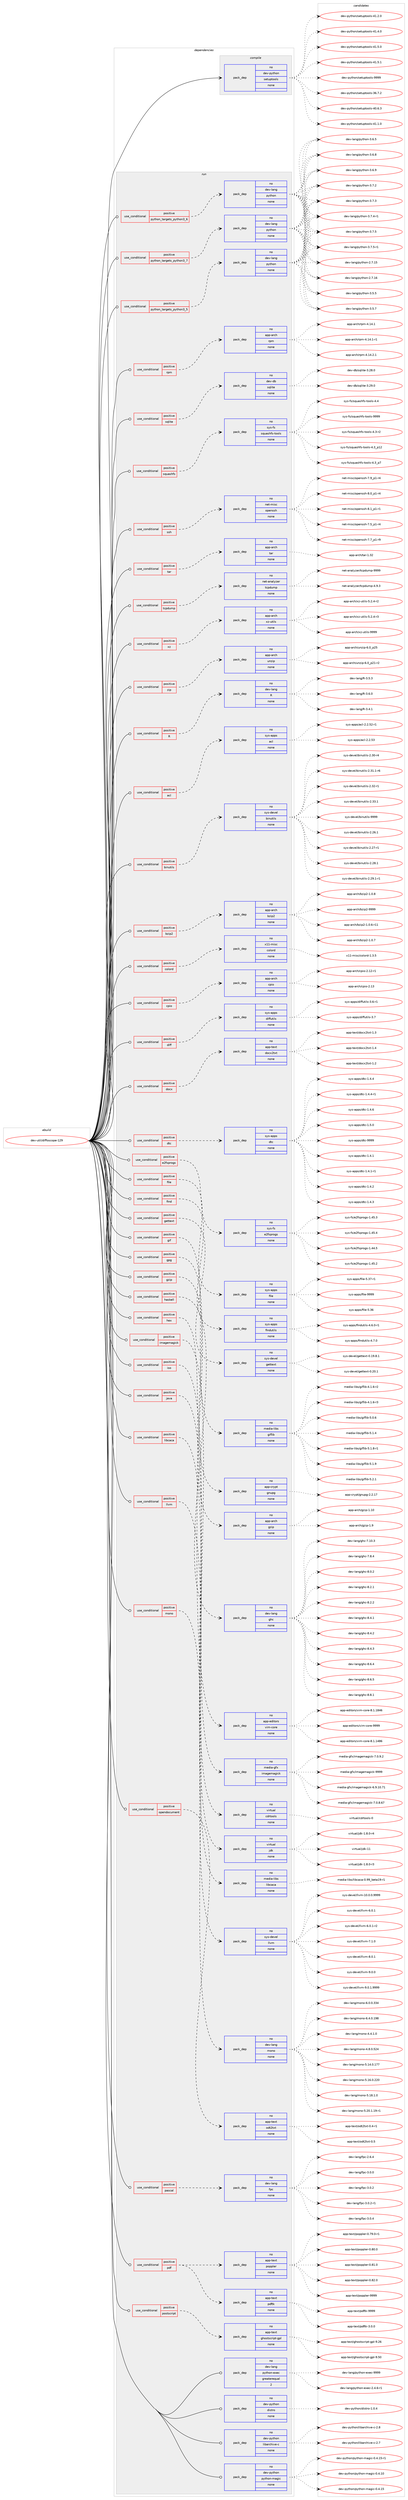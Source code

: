 digraph prolog {

# *************
# Graph options
# *************

newrank=true;
concentrate=true;
compound=true;
graph [rankdir=LR,fontname=Helvetica,fontsize=10,ranksep=1.5];#, ranksep=2.5, nodesep=0.2];
edge  [arrowhead=vee];
node  [fontname=Helvetica,fontsize=10];

# **********
# The ebuild
# **********

subgraph cluster_leftcol {
color=gray;
rank=same;
label=<<i>ebuild</i>>;
id [label="dev-util/diffoscope-129", color=red, width=4, href="../dev-util/diffoscope-129.svg"];
}

# ****************
# The dependencies
# ****************

subgraph cluster_midcol {
color=gray;
label=<<i>dependencies</i>>;
subgraph cluster_compile {
fillcolor="#eeeeee";
style=filled;
label=<<i>compile</i>>;
subgraph pack533681 {
dependency728262 [label=<<TABLE BORDER="0" CELLBORDER="1" CELLSPACING="0" CELLPADDING="4" WIDTH="220"><TR><TD ROWSPAN="6" CELLPADDING="30">pack_dep</TD></TR><TR><TD WIDTH="110">no</TD></TR><TR><TD>dev-python</TD></TR><TR><TD>setuptools</TD></TR><TR><TD>none</TD></TR><TR><TD></TD></TR></TABLE>>, shape=none, color=blue];
}
id:e -> dependency728262:w [weight=20,style="solid",arrowhead="vee"];
}
subgraph cluster_compileandrun {
fillcolor="#eeeeee";
style=filled;
label=<<i>compile and run</i>>;
}
subgraph cluster_run {
fillcolor="#eeeeee";
style=filled;
label=<<i>run</i>>;
subgraph cond182454 {
dependency728263 [label=<<TABLE BORDER="0" CELLBORDER="1" CELLSPACING="0" CELLPADDING="4"><TR><TD ROWSPAN="3" CELLPADDING="10">use_conditional</TD></TR><TR><TD>positive</TD></TR><TR><TD>R</TD></TR></TABLE>>, shape=none, color=red];
subgraph pack533682 {
dependency728264 [label=<<TABLE BORDER="0" CELLBORDER="1" CELLSPACING="0" CELLPADDING="4" WIDTH="220"><TR><TD ROWSPAN="6" CELLPADDING="30">pack_dep</TD></TR><TR><TD WIDTH="110">no</TD></TR><TR><TD>dev-lang</TD></TR><TR><TD>R</TD></TR><TR><TD>none</TD></TR><TR><TD></TD></TR></TABLE>>, shape=none, color=blue];
}
dependency728263:e -> dependency728264:w [weight=20,style="dashed",arrowhead="vee"];
}
id:e -> dependency728263:w [weight=20,style="solid",arrowhead="odot"];
subgraph cond182455 {
dependency728265 [label=<<TABLE BORDER="0" CELLBORDER="1" CELLSPACING="0" CELLPADDING="4"><TR><TD ROWSPAN="3" CELLPADDING="10">use_conditional</TD></TR><TR><TD>positive</TD></TR><TR><TD>acl</TD></TR></TABLE>>, shape=none, color=red];
subgraph pack533683 {
dependency728266 [label=<<TABLE BORDER="0" CELLBORDER="1" CELLSPACING="0" CELLPADDING="4" WIDTH="220"><TR><TD ROWSPAN="6" CELLPADDING="30">pack_dep</TD></TR><TR><TD WIDTH="110">no</TD></TR><TR><TD>sys-apps</TD></TR><TR><TD>acl</TD></TR><TR><TD>none</TD></TR><TR><TD></TD></TR></TABLE>>, shape=none, color=blue];
}
dependency728265:e -> dependency728266:w [weight=20,style="dashed",arrowhead="vee"];
}
id:e -> dependency728265:w [weight=20,style="solid",arrowhead="odot"];
subgraph cond182456 {
dependency728267 [label=<<TABLE BORDER="0" CELLBORDER="1" CELLSPACING="0" CELLPADDING="4"><TR><TD ROWSPAN="3" CELLPADDING="10">use_conditional</TD></TR><TR><TD>positive</TD></TR><TR><TD>binutils</TD></TR></TABLE>>, shape=none, color=red];
subgraph pack533684 {
dependency728268 [label=<<TABLE BORDER="0" CELLBORDER="1" CELLSPACING="0" CELLPADDING="4" WIDTH="220"><TR><TD ROWSPAN="6" CELLPADDING="30">pack_dep</TD></TR><TR><TD WIDTH="110">no</TD></TR><TR><TD>sys-devel</TD></TR><TR><TD>binutils</TD></TR><TR><TD>none</TD></TR><TR><TD></TD></TR></TABLE>>, shape=none, color=blue];
}
dependency728267:e -> dependency728268:w [weight=20,style="dashed",arrowhead="vee"];
}
id:e -> dependency728267:w [weight=20,style="solid",arrowhead="odot"];
subgraph cond182457 {
dependency728269 [label=<<TABLE BORDER="0" CELLBORDER="1" CELLSPACING="0" CELLPADDING="4"><TR><TD ROWSPAN="3" CELLPADDING="10">use_conditional</TD></TR><TR><TD>positive</TD></TR><TR><TD>bzip2</TD></TR></TABLE>>, shape=none, color=red];
subgraph pack533685 {
dependency728270 [label=<<TABLE BORDER="0" CELLBORDER="1" CELLSPACING="0" CELLPADDING="4" WIDTH="220"><TR><TD ROWSPAN="6" CELLPADDING="30">pack_dep</TD></TR><TR><TD WIDTH="110">no</TD></TR><TR><TD>app-arch</TD></TR><TR><TD>bzip2</TD></TR><TR><TD>none</TD></TR><TR><TD></TD></TR></TABLE>>, shape=none, color=blue];
}
dependency728269:e -> dependency728270:w [weight=20,style="dashed",arrowhead="vee"];
}
id:e -> dependency728269:w [weight=20,style="solid",arrowhead="odot"];
subgraph cond182458 {
dependency728271 [label=<<TABLE BORDER="0" CELLBORDER="1" CELLSPACING="0" CELLPADDING="4"><TR><TD ROWSPAN="3" CELLPADDING="10">use_conditional</TD></TR><TR><TD>positive</TD></TR><TR><TD>colord</TD></TR></TABLE>>, shape=none, color=red];
subgraph pack533686 {
dependency728272 [label=<<TABLE BORDER="0" CELLBORDER="1" CELLSPACING="0" CELLPADDING="4" WIDTH="220"><TR><TD ROWSPAN="6" CELLPADDING="30">pack_dep</TD></TR><TR><TD WIDTH="110">no</TD></TR><TR><TD>x11-misc</TD></TR><TR><TD>colord</TD></TR><TR><TD>none</TD></TR><TR><TD></TD></TR></TABLE>>, shape=none, color=blue];
}
dependency728271:e -> dependency728272:w [weight=20,style="dashed",arrowhead="vee"];
}
id:e -> dependency728271:w [weight=20,style="solid",arrowhead="odot"];
subgraph cond182459 {
dependency728273 [label=<<TABLE BORDER="0" CELLBORDER="1" CELLSPACING="0" CELLPADDING="4"><TR><TD ROWSPAN="3" CELLPADDING="10">use_conditional</TD></TR><TR><TD>positive</TD></TR><TR><TD>cpio</TD></TR></TABLE>>, shape=none, color=red];
subgraph pack533687 {
dependency728274 [label=<<TABLE BORDER="0" CELLBORDER="1" CELLSPACING="0" CELLPADDING="4" WIDTH="220"><TR><TD ROWSPAN="6" CELLPADDING="30">pack_dep</TD></TR><TR><TD WIDTH="110">no</TD></TR><TR><TD>app-arch</TD></TR><TR><TD>cpio</TD></TR><TR><TD>none</TD></TR><TR><TD></TD></TR></TABLE>>, shape=none, color=blue];
}
dependency728273:e -> dependency728274:w [weight=20,style="dashed",arrowhead="vee"];
}
id:e -> dependency728273:w [weight=20,style="solid",arrowhead="odot"];
subgraph cond182460 {
dependency728275 [label=<<TABLE BORDER="0" CELLBORDER="1" CELLSPACING="0" CELLPADDING="4"><TR><TD ROWSPAN="3" CELLPADDING="10">use_conditional</TD></TR><TR><TD>positive</TD></TR><TR><TD>diff</TD></TR></TABLE>>, shape=none, color=red];
subgraph pack533688 {
dependency728276 [label=<<TABLE BORDER="0" CELLBORDER="1" CELLSPACING="0" CELLPADDING="4" WIDTH="220"><TR><TD ROWSPAN="6" CELLPADDING="30">pack_dep</TD></TR><TR><TD WIDTH="110">no</TD></TR><TR><TD>sys-apps</TD></TR><TR><TD>diffutils</TD></TR><TR><TD>none</TD></TR><TR><TD></TD></TR></TABLE>>, shape=none, color=blue];
}
dependency728275:e -> dependency728276:w [weight=20,style="dashed",arrowhead="vee"];
}
id:e -> dependency728275:w [weight=20,style="solid",arrowhead="odot"];
subgraph cond182461 {
dependency728277 [label=<<TABLE BORDER="0" CELLBORDER="1" CELLSPACING="0" CELLPADDING="4"><TR><TD ROWSPAN="3" CELLPADDING="10">use_conditional</TD></TR><TR><TD>positive</TD></TR><TR><TD>docx</TD></TR></TABLE>>, shape=none, color=red];
subgraph pack533689 {
dependency728278 [label=<<TABLE BORDER="0" CELLBORDER="1" CELLSPACING="0" CELLPADDING="4" WIDTH="220"><TR><TD ROWSPAN="6" CELLPADDING="30">pack_dep</TD></TR><TR><TD WIDTH="110">no</TD></TR><TR><TD>app-text</TD></TR><TR><TD>docx2txt</TD></TR><TR><TD>none</TD></TR><TR><TD></TD></TR></TABLE>>, shape=none, color=blue];
}
dependency728277:e -> dependency728278:w [weight=20,style="dashed",arrowhead="vee"];
}
id:e -> dependency728277:w [weight=20,style="solid",arrowhead="odot"];
subgraph cond182462 {
dependency728279 [label=<<TABLE BORDER="0" CELLBORDER="1" CELLSPACING="0" CELLPADDING="4"><TR><TD ROWSPAN="3" CELLPADDING="10">use_conditional</TD></TR><TR><TD>positive</TD></TR><TR><TD>dtc</TD></TR></TABLE>>, shape=none, color=red];
subgraph pack533690 {
dependency728280 [label=<<TABLE BORDER="0" CELLBORDER="1" CELLSPACING="0" CELLPADDING="4" WIDTH="220"><TR><TD ROWSPAN="6" CELLPADDING="30">pack_dep</TD></TR><TR><TD WIDTH="110">no</TD></TR><TR><TD>sys-apps</TD></TR><TR><TD>dtc</TD></TR><TR><TD>none</TD></TR><TR><TD></TD></TR></TABLE>>, shape=none, color=blue];
}
dependency728279:e -> dependency728280:w [weight=20,style="dashed",arrowhead="vee"];
}
id:e -> dependency728279:w [weight=20,style="solid",arrowhead="odot"];
subgraph cond182463 {
dependency728281 [label=<<TABLE BORDER="0" CELLBORDER="1" CELLSPACING="0" CELLPADDING="4"><TR><TD ROWSPAN="3" CELLPADDING="10">use_conditional</TD></TR><TR><TD>positive</TD></TR><TR><TD>e2fsprogs</TD></TR></TABLE>>, shape=none, color=red];
subgraph pack533691 {
dependency728282 [label=<<TABLE BORDER="0" CELLBORDER="1" CELLSPACING="0" CELLPADDING="4" WIDTH="220"><TR><TD ROWSPAN="6" CELLPADDING="30">pack_dep</TD></TR><TR><TD WIDTH="110">no</TD></TR><TR><TD>sys-fs</TD></TR><TR><TD>e2fsprogs</TD></TR><TR><TD>none</TD></TR><TR><TD></TD></TR></TABLE>>, shape=none, color=blue];
}
dependency728281:e -> dependency728282:w [weight=20,style="dashed",arrowhead="vee"];
}
id:e -> dependency728281:w [weight=20,style="solid",arrowhead="odot"];
subgraph cond182464 {
dependency728283 [label=<<TABLE BORDER="0" CELLBORDER="1" CELLSPACING="0" CELLPADDING="4"><TR><TD ROWSPAN="3" CELLPADDING="10">use_conditional</TD></TR><TR><TD>positive</TD></TR><TR><TD>file</TD></TR></TABLE>>, shape=none, color=red];
subgraph pack533692 {
dependency728284 [label=<<TABLE BORDER="0" CELLBORDER="1" CELLSPACING="0" CELLPADDING="4" WIDTH="220"><TR><TD ROWSPAN="6" CELLPADDING="30">pack_dep</TD></TR><TR><TD WIDTH="110">no</TD></TR><TR><TD>sys-apps</TD></TR><TR><TD>file</TD></TR><TR><TD>none</TD></TR><TR><TD></TD></TR></TABLE>>, shape=none, color=blue];
}
dependency728283:e -> dependency728284:w [weight=20,style="dashed",arrowhead="vee"];
}
id:e -> dependency728283:w [weight=20,style="solid",arrowhead="odot"];
subgraph cond182465 {
dependency728285 [label=<<TABLE BORDER="0" CELLBORDER="1" CELLSPACING="0" CELLPADDING="4"><TR><TD ROWSPAN="3" CELLPADDING="10">use_conditional</TD></TR><TR><TD>positive</TD></TR><TR><TD>find</TD></TR></TABLE>>, shape=none, color=red];
subgraph pack533693 {
dependency728286 [label=<<TABLE BORDER="0" CELLBORDER="1" CELLSPACING="0" CELLPADDING="4" WIDTH="220"><TR><TD ROWSPAN="6" CELLPADDING="30">pack_dep</TD></TR><TR><TD WIDTH="110">no</TD></TR><TR><TD>sys-apps</TD></TR><TR><TD>findutils</TD></TR><TR><TD>none</TD></TR><TR><TD></TD></TR></TABLE>>, shape=none, color=blue];
}
dependency728285:e -> dependency728286:w [weight=20,style="dashed",arrowhead="vee"];
}
id:e -> dependency728285:w [weight=20,style="solid",arrowhead="odot"];
subgraph cond182466 {
dependency728287 [label=<<TABLE BORDER="0" CELLBORDER="1" CELLSPACING="0" CELLPADDING="4"><TR><TD ROWSPAN="3" CELLPADDING="10">use_conditional</TD></TR><TR><TD>positive</TD></TR><TR><TD>gettext</TD></TR></TABLE>>, shape=none, color=red];
subgraph pack533694 {
dependency728288 [label=<<TABLE BORDER="0" CELLBORDER="1" CELLSPACING="0" CELLPADDING="4" WIDTH="220"><TR><TD ROWSPAN="6" CELLPADDING="30">pack_dep</TD></TR><TR><TD WIDTH="110">no</TD></TR><TR><TD>sys-devel</TD></TR><TR><TD>gettext</TD></TR><TR><TD>none</TD></TR><TR><TD></TD></TR></TABLE>>, shape=none, color=blue];
}
dependency728287:e -> dependency728288:w [weight=20,style="dashed",arrowhead="vee"];
}
id:e -> dependency728287:w [weight=20,style="solid",arrowhead="odot"];
subgraph cond182467 {
dependency728289 [label=<<TABLE BORDER="0" CELLBORDER="1" CELLSPACING="0" CELLPADDING="4"><TR><TD ROWSPAN="3" CELLPADDING="10">use_conditional</TD></TR><TR><TD>positive</TD></TR><TR><TD>gif</TD></TR></TABLE>>, shape=none, color=red];
subgraph pack533695 {
dependency728290 [label=<<TABLE BORDER="0" CELLBORDER="1" CELLSPACING="0" CELLPADDING="4" WIDTH="220"><TR><TD ROWSPAN="6" CELLPADDING="30">pack_dep</TD></TR><TR><TD WIDTH="110">no</TD></TR><TR><TD>media-libs</TD></TR><TR><TD>giflib</TD></TR><TR><TD>none</TD></TR><TR><TD></TD></TR></TABLE>>, shape=none, color=blue];
}
dependency728289:e -> dependency728290:w [weight=20,style="dashed",arrowhead="vee"];
}
id:e -> dependency728289:w [weight=20,style="solid",arrowhead="odot"];
subgraph cond182468 {
dependency728291 [label=<<TABLE BORDER="0" CELLBORDER="1" CELLSPACING="0" CELLPADDING="4"><TR><TD ROWSPAN="3" CELLPADDING="10">use_conditional</TD></TR><TR><TD>positive</TD></TR><TR><TD>gpg</TD></TR></TABLE>>, shape=none, color=red];
subgraph pack533696 {
dependency728292 [label=<<TABLE BORDER="0" CELLBORDER="1" CELLSPACING="0" CELLPADDING="4" WIDTH="220"><TR><TD ROWSPAN="6" CELLPADDING="30">pack_dep</TD></TR><TR><TD WIDTH="110">no</TD></TR><TR><TD>app-crypt</TD></TR><TR><TD>gnupg</TD></TR><TR><TD>none</TD></TR><TR><TD></TD></TR></TABLE>>, shape=none, color=blue];
}
dependency728291:e -> dependency728292:w [weight=20,style="dashed",arrowhead="vee"];
}
id:e -> dependency728291:w [weight=20,style="solid",arrowhead="odot"];
subgraph cond182469 {
dependency728293 [label=<<TABLE BORDER="0" CELLBORDER="1" CELLSPACING="0" CELLPADDING="4"><TR><TD ROWSPAN="3" CELLPADDING="10">use_conditional</TD></TR><TR><TD>positive</TD></TR><TR><TD>gzip</TD></TR></TABLE>>, shape=none, color=red];
subgraph pack533697 {
dependency728294 [label=<<TABLE BORDER="0" CELLBORDER="1" CELLSPACING="0" CELLPADDING="4" WIDTH="220"><TR><TD ROWSPAN="6" CELLPADDING="30">pack_dep</TD></TR><TR><TD WIDTH="110">no</TD></TR><TR><TD>app-arch</TD></TR><TR><TD>gzip</TD></TR><TR><TD>none</TD></TR><TR><TD></TD></TR></TABLE>>, shape=none, color=blue];
}
dependency728293:e -> dependency728294:w [weight=20,style="dashed",arrowhead="vee"];
}
id:e -> dependency728293:w [weight=20,style="solid",arrowhead="odot"];
subgraph cond182470 {
dependency728295 [label=<<TABLE BORDER="0" CELLBORDER="1" CELLSPACING="0" CELLPADDING="4"><TR><TD ROWSPAN="3" CELLPADDING="10">use_conditional</TD></TR><TR><TD>positive</TD></TR><TR><TD>haskell</TD></TR></TABLE>>, shape=none, color=red];
subgraph pack533698 {
dependency728296 [label=<<TABLE BORDER="0" CELLBORDER="1" CELLSPACING="0" CELLPADDING="4" WIDTH="220"><TR><TD ROWSPAN="6" CELLPADDING="30">pack_dep</TD></TR><TR><TD WIDTH="110">no</TD></TR><TR><TD>dev-lang</TD></TR><TR><TD>ghc</TD></TR><TR><TD>none</TD></TR><TR><TD></TD></TR></TABLE>>, shape=none, color=blue];
}
dependency728295:e -> dependency728296:w [weight=20,style="dashed",arrowhead="vee"];
}
id:e -> dependency728295:w [weight=20,style="solid",arrowhead="odot"];
subgraph cond182471 {
dependency728297 [label=<<TABLE BORDER="0" CELLBORDER="1" CELLSPACING="0" CELLPADDING="4"><TR><TD ROWSPAN="3" CELLPADDING="10">use_conditional</TD></TR><TR><TD>positive</TD></TR><TR><TD>hex</TD></TR></TABLE>>, shape=none, color=red];
subgraph pack533699 {
dependency728298 [label=<<TABLE BORDER="0" CELLBORDER="1" CELLSPACING="0" CELLPADDING="4" WIDTH="220"><TR><TD ROWSPAN="6" CELLPADDING="30">pack_dep</TD></TR><TR><TD WIDTH="110">no</TD></TR><TR><TD>app-editors</TD></TR><TR><TD>vim-core</TD></TR><TR><TD>none</TD></TR><TR><TD></TD></TR></TABLE>>, shape=none, color=blue];
}
dependency728297:e -> dependency728298:w [weight=20,style="dashed",arrowhead="vee"];
}
id:e -> dependency728297:w [weight=20,style="solid",arrowhead="odot"];
subgraph cond182472 {
dependency728299 [label=<<TABLE BORDER="0" CELLBORDER="1" CELLSPACING="0" CELLPADDING="4"><TR><TD ROWSPAN="3" CELLPADDING="10">use_conditional</TD></TR><TR><TD>positive</TD></TR><TR><TD>imagemagick</TD></TR></TABLE>>, shape=none, color=red];
subgraph pack533700 {
dependency728300 [label=<<TABLE BORDER="0" CELLBORDER="1" CELLSPACING="0" CELLPADDING="4" WIDTH="220"><TR><TD ROWSPAN="6" CELLPADDING="30">pack_dep</TD></TR><TR><TD WIDTH="110">no</TD></TR><TR><TD>media-gfx</TD></TR><TR><TD>imagemagick</TD></TR><TR><TD>none</TD></TR><TR><TD></TD></TR></TABLE>>, shape=none, color=blue];
}
dependency728299:e -> dependency728300:w [weight=20,style="dashed",arrowhead="vee"];
}
id:e -> dependency728299:w [weight=20,style="solid",arrowhead="odot"];
subgraph cond182473 {
dependency728301 [label=<<TABLE BORDER="0" CELLBORDER="1" CELLSPACING="0" CELLPADDING="4"><TR><TD ROWSPAN="3" CELLPADDING="10">use_conditional</TD></TR><TR><TD>positive</TD></TR><TR><TD>iso</TD></TR></TABLE>>, shape=none, color=red];
subgraph pack533701 {
dependency728302 [label=<<TABLE BORDER="0" CELLBORDER="1" CELLSPACING="0" CELLPADDING="4" WIDTH="220"><TR><TD ROWSPAN="6" CELLPADDING="30">pack_dep</TD></TR><TR><TD WIDTH="110">no</TD></TR><TR><TD>virtual</TD></TR><TR><TD>cdrtools</TD></TR><TR><TD>none</TD></TR><TR><TD></TD></TR></TABLE>>, shape=none, color=blue];
}
dependency728301:e -> dependency728302:w [weight=20,style="dashed",arrowhead="vee"];
}
id:e -> dependency728301:w [weight=20,style="solid",arrowhead="odot"];
subgraph cond182474 {
dependency728303 [label=<<TABLE BORDER="0" CELLBORDER="1" CELLSPACING="0" CELLPADDING="4"><TR><TD ROWSPAN="3" CELLPADDING="10">use_conditional</TD></TR><TR><TD>positive</TD></TR><TR><TD>java</TD></TR></TABLE>>, shape=none, color=red];
subgraph pack533702 {
dependency728304 [label=<<TABLE BORDER="0" CELLBORDER="1" CELLSPACING="0" CELLPADDING="4" WIDTH="220"><TR><TD ROWSPAN="6" CELLPADDING="30">pack_dep</TD></TR><TR><TD WIDTH="110">no</TD></TR><TR><TD>virtual</TD></TR><TR><TD>jdk</TD></TR><TR><TD>none</TD></TR><TR><TD></TD></TR></TABLE>>, shape=none, color=blue];
}
dependency728303:e -> dependency728304:w [weight=20,style="dashed",arrowhead="vee"];
}
id:e -> dependency728303:w [weight=20,style="solid",arrowhead="odot"];
subgraph cond182475 {
dependency728305 [label=<<TABLE BORDER="0" CELLBORDER="1" CELLSPACING="0" CELLPADDING="4"><TR><TD ROWSPAN="3" CELLPADDING="10">use_conditional</TD></TR><TR><TD>positive</TD></TR><TR><TD>libcaca</TD></TR></TABLE>>, shape=none, color=red];
subgraph pack533703 {
dependency728306 [label=<<TABLE BORDER="0" CELLBORDER="1" CELLSPACING="0" CELLPADDING="4" WIDTH="220"><TR><TD ROWSPAN="6" CELLPADDING="30">pack_dep</TD></TR><TR><TD WIDTH="110">no</TD></TR><TR><TD>media-libs</TD></TR><TR><TD>libcaca</TD></TR><TR><TD>none</TD></TR><TR><TD></TD></TR></TABLE>>, shape=none, color=blue];
}
dependency728305:e -> dependency728306:w [weight=20,style="dashed",arrowhead="vee"];
}
id:e -> dependency728305:w [weight=20,style="solid",arrowhead="odot"];
subgraph cond182476 {
dependency728307 [label=<<TABLE BORDER="0" CELLBORDER="1" CELLSPACING="0" CELLPADDING="4"><TR><TD ROWSPAN="3" CELLPADDING="10">use_conditional</TD></TR><TR><TD>positive</TD></TR><TR><TD>llvm</TD></TR></TABLE>>, shape=none, color=red];
subgraph pack533704 {
dependency728308 [label=<<TABLE BORDER="0" CELLBORDER="1" CELLSPACING="0" CELLPADDING="4" WIDTH="220"><TR><TD ROWSPAN="6" CELLPADDING="30">pack_dep</TD></TR><TR><TD WIDTH="110">no</TD></TR><TR><TD>sys-devel</TD></TR><TR><TD>llvm</TD></TR><TR><TD>none</TD></TR><TR><TD></TD></TR></TABLE>>, shape=none, color=blue];
}
dependency728307:e -> dependency728308:w [weight=20,style="dashed",arrowhead="vee"];
}
id:e -> dependency728307:w [weight=20,style="solid",arrowhead="odot"];
subgraph cond182477 {
dependency728309 [label=<<TABLE BORDER="0" CELLBORDER="1" CELLSPACING="0" CELLPADDING="4"><TR><TD ROWSPAN="3" CELLPADDING="10">use_conditional</TD></TR><TR><TD>positive</TD></TR><TR><TD>mono</TD></TR></TABLE>>, shape=none, color=red];
subgraph pack533705 {
dependency728310 [label=<<TABLE BORDER="0" CELLBORDER="1" CELLSPACING="0" CELLPADDING="4" WIDTH="220"><TR><TD ROWSPAN="6" CELLPADDING="30">pack_dep</TD></TR><TR><TD WIDTH="110">no</TD></TR><TR><TD>dev-lang</TD></TR><TR><TD>mono</TD></TR><TR><TD>none</TD></TR><TR><TD></TD></TR></TABLE>>, shape=none, color=blue];
}
dependency728309:e -> dependency728310:w [weight=20,style="dashed",arrowhead="vee"];
}
id:e -> dependency728309:w [weight=20,style="solid",arrowhead="odot"];
subgraph cond182478 {
dependency728311 [label=<<TABLE BORDER="0" CELLBORDER="1" CELLSPACING="0" CELLPADDING="4"><TR><TD ROWSPAN="3" CELLPADDING="10">use_conditional</TD></TR><TR><TD>positive</TD></TR><TR><TD>opendocument</TD></TR></TABLE>>, shape=none, color=red];
subgraph pack533706 {
dependency728312 [label=<<TABLE BORDER="0" CELLBORDER="1" CELLSPACING="0" CELLPADDING="4" WIDTH="220"><TR><TD ROWSPAN="6" CELLPADDING="30">pack_dep</TD></TR><TR><TD WIDTH="110">no</TD></TR><TR><TD>app-text</TD></TR><TR><TD>odt2txt</TD></TR><TR><TD>none</TD></TR><TR><TD></TD></TR></TABLE>>, shape=none, color=blue];
}
dependency728311:e -> dependency728312:w [weight=20,style="dashed",arrowhead="vee"];
}
id:e -> dependency728311:w [weight=20,style="solid",arrowhead="odot"];
subgraph cond182479 {
dependency728313 [label=<<TABLE BORDER="0" CELLBORDER="1" CELLSPACING="0" CELLPADDING="4"><TR><TD ROWSPAN="3" CELLPADDING="10">use_conditional</TD></TR><TR><TD>positive</TD></TR><TR><TD>pascal</TD></TR></TABLE>>, shape=none, color=red];
subgraph pack533707 {
dependency728314 [label=<<TABLE BORDER="0" CELLBORDER="1" CELLSPACING="0" CELLPADDING="4" WIDTH="220"><TR><TD ROWSPAN="6" CELLPADDING="30">pack_dep</TD></TR><TR><TD WIDTH="110">no</TD></TR><TR><TD>dev-lang</TD></TR><TR><TD>fpc</TD></TR><TR><TD>none</TD></TR><TR><TD></TD></TR></TABLE>>, shape=none, color=blue];
}
dependency728313:e -> dependency728314:w [weight=20,style="dashed",arrowhead="vee"];
}
id:e -> dependency728313:w [weight=20,style="solid",arrowhead="odot"];
subgraph cond182480 {
dependency728315 [label=<<TABLE BORDER="0" CELLBORDER="1" CELLSPACING="0" CELLPADDING="4"><TR><TD ROWSPAN="3" CELLPADDING="10">use_conditional</TD></TR><TR><TD>positive</TD></TR><TR><TD>pdf</TD></TR></TABLE>>, shape=none, color=red];
subgraph pack533708 {
dependency728316 [label=<<TABLE BORDER="0" CELLBORDER="1" CELLSPACING="0" CELLPADDING="4" WIDTH="220"><TR><TD ROWSPAN="6" CELLPADDING="30">pack_dep</TD></TR><TR><TD WIDTH="110">no</TD></TR><TR><TD>app-text</TD></TR><TR><TD>pdftk</TD></TR><TR><TD>none</TD></TR><TR><TD></TD></TR></TABLE>>, shape=none, color=blue];
}
dependency728315:e -> dependency728316:w [weight=20,style="dashed",arrowhead="vee"];
subgraph pack533709 {
dependency728317 [label=<<TABLE BORDER="0" CELLBORDER="1" CELLSPACING="0" CELLPADDING="4" WIDTH="220"><TR><TD ROWSPAN="6" CELLPADDING="30">pack_dep</TD></TR><TR><TD WIDTH="110">no</TD></TR><TR><TD>app-text</TD></TR><TR><TD>poppler</TD></TR><TR><TD>none</TD></TR><TR><TD></TD></TR></TABLE>>, shape=none, color=blue];
}
dependency728315:e -> dependency728317:w [weight=20,style="dashed",arrowhead="vee"];
}
id:e -> dependency728315:w [weight=20,style="solid",arrowhead="odot"];
subgraph cond182481 {
dependency728318 [label=<<TABLE BORDER="0" CELLBORDER="1" CELLSPACING="0" CELLPADDING="4"><TR><TD ROWSPAN="3" CELLPADDING="10">use_conditional</TD></TR><TR><TD>positive</TD></TR><TR><TD>postscript</TD></TR></TABLE>>, shape=none, color=red];
subgraph pack533710 {
dependency728319 [label=<<TABLE BORDER="0" CELLBORDER="1" CELLSPACING="0" CELLPADDING="4" WIDTH="220"><TR><TD ROWSPAN="6" CELLPADDING="30">pack_dep</TD></TR><TR><TD WIDTH="110">no</TD></TR><TR><TD>app-text</TD></TR><TR><TD>ghostscript-gpl</TD></TR><TR><TD>none</TD></TR><TR><TD></TD></TR></TABLE>>, shape=none, color=blue];
}
dependency728318:e -> dependency728319:w [weight=20,style="dashed",arrowhead="vee"];
}
id:e -> dependency728318:w [weight=20,style="solid",arrowhead="odot"];
subgraph cond182482 {
dependency728320 [label=<<TABLE BORDER="0" CELLBORDER="1" CELLSPACING="0" CELLPADDING="4"><TR><TD ROWSPAN="3" CELLPADDING="10">use_conditional</TD></TR><TR><TD>positive</TD></TR><TR><TD>python_targets_python3_5</TD></TR></TABLE>>, shape=none, color=red];
subgraph pack533711 {
dependency728321 [label=<<TABLE BORDER="0" CELLBORDER="1" CELLSPACING="0" CELLPADDING="4" WIDTH="220"><TR><TD ROWSPAN="6" CELLPADDING="30">pack_dep</TD></TR><TR><TD WIDTH="110">no</TD></TR><TR><TD>dev-lang</TD></TR><TR><TD>python</TD></TR><TR><TD>none</TD></TR><TR><TD></TD></TR></TABLE>>, shape=none, color=blue];
}
dependency728320:e -> dependency728321:w [weight=20,style="dashed",arrowhead="vee"];
}
id:e -> dependency728320:w [weight=20,style="solid",arrowhead="odot"];
subgraph cond182483 {
dependency728322 [label=<<TABLE BORDER="0" CELLBORDER="1" CELLSPACING="0" CELLPADDING="4"><TR><TD ROWSPAN="3" CELLPADDING="10">use_conditional</TD></TR><TR><TD>positive</TD></TR><TR><TD>python_targets_python3_6</TD></TR></TABLE>>, shape=none, color=red];
subgraph pack533712 {
dependency728323 [label=<<TABLE BORDER="0" CELLBORDER="1" CELLSPACING="0" CELLPADDING="4" WIDTH="220"><TR><TD ROWSPAN="6" CELLPADDING="30">pack_dep</TD></TR><TR><TD WIDTH="110">no</TD></TR><TR><TD>dev-lang</TD></TR><TR><TD>python</TD></TR><TR><TD>none</TD></TR><TR><TD></TD></TR></TABLE>>, shape=none, color=blue];
}
dependency728322:e -> dependency728323:w [weight=20,style="dashed",arrowhead="vee"];
}
id:e -> dependency728322:w [weight=20,style="solid",arrowhead="odot"];
subgraph cond182484 {
dependency728324 [label=<<TABLE BORDER="0" CELLBORDER="1" CELLSPACING="0" CELLPADDING="4"><TR><TD ROWSPAN="3" CELLPADDING="10">use_conditional</TD></TR><TR><TD>positive</TD></TR><TR><TD>python_targets_python3_7</TD></TR></TABLE>>, shape=none, color=red];
subgraph pack533713 {
dependency728325 [label=<<TABLE BORDER="0" CELLBORDER="1" CELLSPACING="0" CELLPADDING="4" WIDTH="220"><TR><TD ROWSPAN="6" CELLPADDING="30">pack_dep</TD></TR><TR><TD WIDTH="110">no</TD></TR><TR><TD>dev-lang</TD></TR><TR><TD>python</TD></TR><TR><TD>none</TD></TR><TR><TD></TD></TR></TABLE>>, shape=none, color=blue];
}
dependency728324:e -> dependency728325:w [weight=20,style="dashed",arrowhead="vee"];
}
id:e -> dependency728324:w [weight=20,style="solid",arrowhead="odot"];
subgraph cond182485 {
dependency728326 [label=<<TABLE BORDER="0" CELLBORDER="1" CELLSPACING="0" CELLPADDING="4"><TR><TD ROWSPAN="3" CELLPADDING="10">use_conditional</TD></TR><TR><TD>positive</TD></TR><TR><TD>rpm</TD></TR></TABLE>>, shape=none, color=red];
subgraph pack533714 {
dependency728327 [label=<<TABLE BORDER="0" CELLBORDER="1" CELLSPACING="0" CELLPADDING="4" WIDTH="220"><TR><TD ROWSPAN="6" CELLPADDING="30">pack_dep</TD></TR><TR><TD WIDTH="110">no</TD></TR><TR><TD>app-arch</TD></TR><TR><TD>rpm</TD></TR><TR><TD>none</TD></TR><TR><TD></TD></TR></TABLE>>, shape=none, color=blue];
}
dependency728326:e -> dependency728327:w [weight=20,style="dashed",arrowhead="vee"];
}
id:e -> dependency728326:w [weight=20,style="solid",arrowhead="odot"];
subgraph cond182486 {
dependency728328 [label=<<TABLE BORDER="0" CELLBORDER="1" CELLSPACING="0" CELLPADDING="4"><TR><TD ROWSPAN="3" CELLPADDING="10">use_conditional</TD></TR><TR><TD>positive</TD></TR><TR><TD>sqlite</TD></TR></TABLE>>, shape=none, color=red];
subgraph pack533715 {
dependency728329 [label=<<TABLE BORDER="0" CELLBORDER="1" CELLSPACING="0" CELLPADDING="4" WIDTH="220"><TR><TD ROWSPAN="6" CELLPADDING="30">pack_dep</TD></TR><TR><TD WIDTH="110">no</TD></TR><TR><TD>dev-db</TD></TR><TR><TD>sqlite</TD></TR><TR><TD>none</TD></TR><TR><TD></TD></TR></TABLE>>, shape=none, color=blue];
}
dependency728328:e -> dependency728329:w [weight=20,style="dashed",arrowhead="vee"];
}
id:e -> dependency728328:w [weight=20,style="solid",arrowhead="odot"];
subgraph cond182487 {
dependency728330 [label=<<TABLE BORDER="0" CELLBORDER="1" CELLSPACING="0" CELLPADDING="4"><TR><TD ROWSPAN="3" CELLPADDING="10">use_conditional</TD></TR><TR><TD>positive</TD></TR><TR><TD>squashfs</TD></TR></TABLE>>, shape=none, color=red];
subgraph pack533716 {
dependency728331 [label=<<TABLE BORDER="0" CELLBORDER="1" CELLSPACING="0" CELLPADDING="4" WIDTH="220"><TR><TD ROWSPAN="6" CELLPADDING="30">pack_dep</TD></TR><TR><TD WIDTH="110">no</TD></TR><TR><TD>sys-fs</TD></TR><TR><TD>squashfs-tools</TD></TR><TR><TD>none</TD></TR><TR><TD></TD></TR></TABLE>>, shape=none, color=blue];
}
dependency728330:e -> dependency728331:w [weight=20,style="dashed",arrowhead="vee"];
}
id:e -> dependency728330:w [weight=20,style="solid",arrowhead="odot"];
subgraph cond182488 {
dependency728332 [label=<<TABLE BORDER="0" CELLBORDER="1" CELLSPACING="0" CELLPADDING="4"><TR><TD ROWSPAN="3" CELLPADDING="10">use_conditional</TD></TR><TR><TD>positive</TD></TR><TR><TD>ssh</TD></TR></TABLE>>, shape=none, color=red];
subgraph pack533717 {
dependency728333 [label=<<TABLE BORDER="0" CELLBORDER="1" CELLSPACING="0" CELLPADDING="4" WIDTH="220"><TR><TD ROWSPAN="6" CELLPADDING="30">pack_dep</TD></TR><TR><TD WIDTH="110">no</TD></TR><TR><TD>net-misc</TD></TR><TR><TD>openssh</TD></TR><TR><TD>none</TD></TR><TR><TD></TD></TR></TABLE>>, shape=none, color=blue];
}
dependency728332:e -> dependency728333:w [weight=20,style="dashed",arrowhead="vee"];
}
id:e -> dependency728332:w [weight=20,style="solid",arrowhead="odot"];
subgraph cond182489 {
dependency728334 [label=<<TABLE BORDER="0" CELLBORDER="1" CELLSPACING="0" CELLPADDING="4"><TR><TD ROWSPAN="3" CELLPADDING="10">use_conditional</TD></TR><TR><TD>positive</TD></TR><TR><TD>tar</TD></TR></TABLE>>, shape=none, color=red];
subgraph pack533718 {
dependency728335 [label=<<TABLE BORDER="0" CELLBORDER="1" CELLSPACING="0" CELLPADDING="4" WIDTH="220"><TR><TD ROWSPAN="6" CELLPADDING="30">pack_dep</TD></TR><TR><TD WIDTH="110">no</TD></TR><TR><TD>app-arch</TD></TR><TR><TD>tar</TD></TR><TR><TD>none</TD></TR><TR><TD></TD></TR></TABLE>>, shape=none, color=blue];
}
dependency728334:e -> dependency728335:w [weight=20,style="dashed",arrowhead="vee"];
}
id:e -> dependency728334:w [weight=20,style="solid",arrowhead="odot"];
subgraph cond182490 {
dependency728336 [label=<<TABLE BORDER="0" CELLBORDER="1" CELLSPACING="0" CELLPADDING="4"><TR><TD ROWSPAN="3" CELLPADDING="10">use_conditional</TD></TR><TR><TD>positive</TD></TR><TR><TD>tcpdump</TD></TR></TABLE>>, shape=none, color=red];
subgraph pack533719 {
dependency728337 [label=<<TABLE BORDER="0" CELLBORDER="1" CELLSPACING="0" CELLPADDING="4" WIDTH="220"><TR><TD ROWSPAN="6" CELLPADDING="30">pack_dep</TD></TR><TR><TD WIDTH="110">no</TD></TR><TR><TD>net-analyzer</TD></TR><TR><TD>tcpdump</TD></TR><TR><TD>none</TD></TR><TR><TD></TD></TR></TABLE>>, shape=none, color=blue];
}
dependency728336:e -> dependency728337:w [weight=20,style="dashed",arrowhead="vee"];
}
id:e -> dependency728336:w [weight=20,style="solid",arrowhead="odot"];
subgraph cond182491 {
dependency728338 [label=<<TABLE BORDER="0" CELLBORDER="1" CELLSPACING="0" CELLPADDING="4"><TR><TD ROWSPAN="3" CELLPADDING="10">use_conditional</TD></TR><TR><TD>positive</TD></TR><TR><TD>xz</TD></TR></TABLE>>, shape=none, color=red];
subgraph pack533720 {
dependency728339 [label=<<TABLE BORDER="0" CELLBORDER="1" CELLSPACING="0" CELLPADDING="4" WIDTH="220"><TR><TD ROWSPAN="6" CELLPADDING="30">pack_dep</TD></TR><TR><TD WIDTH="110">no</TD></TR><TR><TD>app-arch</TD></TR><TR><TD>xz-utils</TD></TR><TR><TD>none</TD></TR><TR><TD></TD></TR></TABLE>>, shape=none, color=blue];
}
dependency728338:e -> dependency728339:w [weight=20,style="dashed",arrowhead="vee"];
}
id:e -> dependency728338:w [weight=20,style="solid",arrowhead="odot"];
subgraph cond182492 {
dependency728340 [label=<<TABLE BORDER="0" CELLBORDER="1" CELLSPACING="0" CELLPADDING="4"><TR><TD ROWSPAN="3" CELLPADDING="10">use_conditional</TD></TR><TR><TD>positive</TD></TR><TR><TD>zip</TD></TR></TABLE>>, shape=none, color=red];
subgraph pack533721 {
dependency728341 [label=<<TABLE BORDER="0" CELLBORDER="1" CELLSPACING="0" CELLPADDING="4" WIDTH="220"><TR><TD ROWSPAN="6" CELLPADDING="30">pack_dep</TD></TR><TR><TD WIDTH="110">no</TD></TR><TR><TD>app-arch</TD></TR><TR><TD>unzip</TD></TR><TR><TD>none</TD></TR><TR><TD></TD></TR></TABLE>>, shape=none, color=blue];
}
dependency728340:e -> dependency728341:w [weight=20,style="dashed",arrowhead="vee"];
}
id:e -> dependency728340:w [weight=20,style="solid",arrowhead="odot"];
subgraph pack533722 {
dependency728342 [label=<<TABLE BORDER="0" CELLBORDER="1" CELLSPACING="0" CELLPADDING="4" WIDTH="220"><TR><TD ROWSPAN="6" CELLPADDING="30">pack_dep</TD></TR><TR><TD WIDTH="110">no</TD></TR><TR><TD>dev-lang</TD></TR><TR><TD>python-exec</TD></TR><TR><TD>greaterequal</TD></TR><TR><TD>2</TD></TR></TABLE>>, shape=none, color=blue];
}
id:e -> dependency728342:w [weight=20,style="solid",arrowhead="odot"];
subgraph pack533723 {
dependency728343 [label=<<TABLE BORDER="0" CELLBORDER="1" CELLSPACING="0" CELLPADDING="4" WIDTH="220"><TR><TD ROWSPAN="6" CELLPADDING="30">pack_dep</TD></TR><TR><TD WIDTH="110">no</TD></TR><TR><TD>dev-python</TD></TR><TR><TD>distro</TD></TR><TR><TD>none</TD></TR><TR><TD></TD></TR></TABLE>>, shape=none, color=blue];
}
id:e -> dependency728343:w [weight=20,style="solid",arrowhead="odot"];
subgraph pack533724 {
dependency728344 [label=<<TABLE BORDER="0" CELLBORDER="1" CELLSPACING="0" CELLPADDING="4" WIDTH="220"><TR><TD ROWSPAN="6" CELLPADDING="30">pack_dep</TD></TR><TR><TD WIDTH="110">no</TD></TR><TR><TD>dev-python</TD></TR><TR><TD>libarchive-c</TD></TR><TR><TD>none</TD></TR><TR><TD></TD></TR></TABLE>>, shape=none, color=blue];
}
id:e -> dependency728344:w [weight=20,style="solid",arrowhead="odot"];
subgraph pack533725 {
dependency728345 [label=<<TABLE BORDER="0" CELLBORDER="1" CELLSPACING="0" CELLPADDING="4" WIDTH="220"><TR><TD ROWSPAN="6" CELLPADDING="30">pack_dep</TD></TR><TR><TD WIDTH="110">no</TD></TR><TR><TD>dev-python</TD></TR><TR><TD>python-magic</TD></TR><TR><TD>none</TD></TR><TR><TD></TD></TR></TABLE>>, shape=none, color=blue];
}
id:e -> dependency728345:w [weight=20,style="solid",arrowhead="odot"];
}
}

# **************
# The candidates
# **************

subgraph cluster_choices {
rank=same;
color=gray;
label=<<i>candidates</i>>;

subgraph choice533681 {
color=black;
nodesep=1;
choice100101118451121211161041111104711510111611711211611111110811545515446554650 [label="dev-python/setuptools-36.7.2", color=red, width=4,href="../dev-python/setuptools-36.7.2.svg"];
choice100101118451121211161041111104711510111611711211611111110811545524846544651 [label="dev-python/setuptools-40.6.3", color=red, width=4,href="../dev-python/setuptools-40.6.3.svg"];
choice100101118451121211161041111104711510111611711211611111110811545524946494648 [label="dev-python/setuptools-41.1.0", color=red, width=4,href="../dev-python/setuptools-41.1.0.svg"];
choice100101118451121211161041111104711510111611711211611111110811545524946504648 [label="dev-python/setuptools-41.2.0", color=red, width=4,href="../dev-python/setuptools-41.2.0.svg"];
choice100101118451121211161041111104711510111611711211611111110811545524946524648 [label="dev-python/setuptools-41.4.0", color=red, width=4,href="../dev-python/setuptools-41.4.0.svg"];
choice100101118451121211161041111104711510111611711211611111110811545524946534648 [label="dev-python/setuptools-41.5.0", color=red, width=4,href="../dev-python/setuptools-41.5.0.svg"];
choice100101118451121211161041111104711510111611711211611111110811545524946534649 [label="dev-python/setuptools-41.5.1", color=red, width=4,href="../dev-python/setuptools-41.5.1.svg"];
choice10010111845112121116104111110471151011161171121161111111081154557575757 [label="dev-python/setuptools-9999", color=red, width=4,href="../dev-python/setuptools-9999.svg"];
dependency728262:e -> choice100101118451121211161041111104711510111611711211611111110811545515446554650:w [style=dotted,weight="100"];
dependency728262:e -> choice100101118451121211161041111104711510111611711211611111110811545524846544651:w [style=dotted,weight="100"];
dependency728262:e -> choice100101118451121211161041111104711510111611711211611111110811545524946494648:w [style=dotted,weight="100"];
dependency728262:e -> choice100101118451121211161041111104711510111611711211611111110811545524946504648:w [style=dotted,weight="100"];
dependency728262:e -> choice100101118451121211161041111104711510111611711211611111110811545524946524648:w [style=dotted,weight="100"];
dependency728262:e -> choice100101118451121211161041111104711510111611711211611111110811545524946534648:w [style=dotted,weight="100"];
dependency728262:e -> choice100101118451121211161041111104711510111611711211611111110811545524946534649:w [style=dotted,weight="100"];
dependency728262:e -> choice10010111845112121116104111110471151011161171121161111111081154557575757:w [style=dotted,weight="100"];
}
subgraph choice533682 {
color=black;
nodesep=1;
choice10010111845108971101034782455146524649 [label="dev-lang/R-3.4.1", color=red, width=4,href="../dev-lang/R-3.4.1.svg"];
choice10010111845108971101034782455146534651 [label="dev-lang/R-3.5.3", color=red, width=4,href="../dev-lang/R-3.5.3.svg"];
choice10010111845108971101034782455146544648 [label="dev-lang/R-3.6.0", color=red, width=4,href="../dev-lang/R-3.6.0.svg"];
dependency728264:e -> choice10010111845108971101034782455146524649:w [style=dotted,weight="100"];
dependency728264:e -> choice10010111845108971101034782455146534651:w [style=dotted,weight="100"];
dependency728264:e -> choice10010111845108971101034782455146544648:w [style=dotted,weight="100"];
}
subgraph choice533683 {
color=black;
nodesep=1;
choice1151211154597112112115479799108455046504653504511449 [label="sys-apps/acl-2.2.52-r1", color=red, width=4,href="../sys-apps/acl-2.2.52-r1.svg"];
choice115121115459711211211547979910845504650465351 [label="sys-apps/acl-2.2.53", color=red, width=4,href="../sys-apps/acl-2.2.53.svg"];
dependency728266:e -> choice1151211154597112112115479799108455046504653504511449:w [style=dotted,weight="100"];
dependency728266:e -> choice115121115459711211211547979910845504650465351:w [style=dotted,weight="100"];
}
subgraph choice533684 {
color=black;
nodesep=1;
choice11512111545100101118101108479810511011711610510811545504650544649 [label="sys-devel/binutils-2.26.1", color=red, width=4,href="../sys-devel/binutils-2.26.1.svg"];
choice11512111545100101118101108479810511011711610510811545504650554511449 [label="sys-devel/binutils-2.27-r1", color=red, width=4,href="../sys-devel/binutils-2.27-r1.svg"];
choice11512111545100101118101108479810511011711610510811545504650564649 [label="sys-devel/binutils-2.28.1", color=red, width=4,href="../sys-devel/binutils-2.28.1.svg"];
choice115121115451001011181011084798105110117116105108115455046505746494511449 [label="sys-devel/binutils-2.29.1-r1", color=red, width=4,href="../sys-devel/binutils-2.29.1-r1.svg"];
choice11512111545100101118101108479810511011711610510811545504651484511452 [label="sys-devel/binutils-2.30-r4", color=red, width=4,href="../sys-devel/binutils-2.30-r4.svg"];
choice115121115451001011181011084798105110117116105108115455046514946494511454 [label="sys-devel/binutils-2.31.1-r6", color=red, width=4,href="../sys-devel/binutils-2.31.1-r6.svg"];
choice11512111545100101118101108479810511011711610510811545504651504511449 [label="sys-devel/binutils-2.32-r1", color=red, width=4,href="../sys-devel/binutils-2.32-r1.svg"];
choice11512111545100101118101108479810511011711610510811545504651514649 [label="sys-devel/binutils-2.33.1", color=red, width=4,href="../sys-devel/binutils-2.33.1.svg"];
choice1151211154510010111810110847981051101171161051081154557575757 [label="sys-devel/binutils-9999", color=red, width=4,href="../sys-devel/binutils-9999.svg"];
dependency728268:e -> choice11512111545100101118101108479810511011711610510811545504650544649:w [style=dotted,weight="100"];
dependency728268:e -> choice11512111545100101118101108479810511011711610510811545504650554511449:w [style=dotted,weight="100"];
dependency728268:e -> choice11512111545100101118101108479810511011711610510811545504650564649:w [style=dotted,weight="100"];
dependency728268:e -> choice115121115451001011181011084798105110117116105108115455046505746494511449:w [style=dotted,weight="100"];
dependency728268:e -> choice11512111545100101118101108479810511011711610510811545504651484511452:w [style=dotted,weight="100"];
dependency728268:e -> choice115121115451001011181011084798105110117116105108115455046514946494511454:w [style=dotted,weight="100"];
dependency728268:e -> choice11512111545100101118101108479810511011711610510811545504651504511449:w [style=dotted,weight="100"];
dependency728268:e -> choice11512111545100101118101108479810511011711610510811545504651514649:w [style=dotted,weight="100"];
dependency728268:e -> choice1151211154510010111810110847981051101171161051081154557575757:w [style=dotted,weight="100"];
}
subgraph choice533685 {
color=black;
nodesep=1;
choice97112112459711499104479812210511250454946484654451144949 [label="app-arch/bzip2-1.0.6-r11", color=red, width=4,href="../app-arch/bzip2-1.0.6-r11.svg"];
choice97112112459711499104479812210511250454946484655 [label="app-arch/bzip2-1.0.7", color=red, width=4,href="../app-arch/bzip2-1.0.7.svg"];
choice97112112459711499104479812210511250454946484656 [label="app-arch/bzip2-1.0.8", color=red, width=4,href="../app-arch/bzip2-1.0.8.svg"];
choice971121124597114991044798122105112504557575757 [label="app-arch/bzip2-9999", color=red, width=4,href="../app-arch/bzip2-9999.svg"];
dependency728270:e -> choice97112112459711499104479812210511250454946484654451144949:w [style=dotted,weight="100"];
dependency728270:e -> choice97112112459711499104479812210511250454946484655:w [style=dotted,weight="100"];
dependency728270:e -> choice97112112459711499104479812210511250454946484656:w [style=dotted,weight="100"];
dependency728270:e -> choice971121124597114991044798122105112504557575757:w [style=dotted,weight="100"];
}
subgraph choice533686 {
color=black;
nodesep=1;
choice120494945109105115994799111108111114100454946514653 [label="x11-misc/colord-1.3.5", color=red, width=4,href="../x11-misc/colord-1.3.5.svg"];
dependency728272:e -> choice120494945109105115994799111108111114100454946514653:w [style=dotted,weight="100"];
}
subgraph choice533687 {
color=black;
nodesep=1;
choice97112112459711499104479911210511145504649504511449 [label="app-arch/cpio-2.12-r1", color=red, width=4,href="../app-arch/cpio-2.12-r1.svg"];
choice9711211245971149910447991121051114550464951 [label="app-arch/cpio-2.13", color=red, width=4,href="../app-arch/cpio-2.13.svg"];
dependency728274:e -> choice97112112459711499104479911210511145504649504511449:w [style=dotted,weight="100"];
dependency728274:e -> choice9711211245971149910447991121051114550464951:w [style=dotted,weight="100"];
}
subgraph choice533688 {
color=black;
nodesep=1;
choice115121115459711211211547100105102102117116105108115455146544511449 [label="sys-apps/diffutils-3.6-r1", color=red, width=4,href="../sys-apps/diffutils-3.6-r1.svg"];
choice11512111545971121121154710010510210211711610510811545514655 [label="sys-apps/diffutils-3.7", color=red, width=4,href="../sys-apps/diffutils-3.7.svg"];
dependency728276:e -> choice115121115459711211211547100105102102117116105108115455146544511449:w [style=dotted,weight="100"];
dependency728276:e -> choice11512111545971121121154710010510210211711610510811545514655:w [style=dotted,weight="100"];
}
subgraph choice533689 {
color=black;
nodesep=1;
choice971121124511610112011647100111991205011612011645494650 [label="app-text/docx2txt-1.2", color=red, width=4,href="../app-text/docx2txt-1.2.svg"];
choice971121124511610112011647100111991205011612011645494651 [label="app-text/docx2txt-1.3", color=red, width=4,href="../app-text/docx2txt-1.3.svg"];
choice971121124511610112011647100111991205011612011645494652 [label="app-text/docx2txt-1.4", color=red, width=4,href="../app-text/docx2txt-1.4.svg"];
dependency728278:e -> choice971121124511610112011647100111991205011612011645494650:w [style=dotted,weight="100"];
dependency728278:e -> choice971121124511610112011647100111991205011612011645494651:w [style=dotted,weight="100"];
dependency728278:e -> choice971121124511610112011647100111991205011612011645494652:w [style=dotted,weight="100"];
}
subgraph choice533690 {
color=black;
nodesep=1;
choice11512111545971121121154710011699454946524649 [label="sys-apps/dtc-1.4.1", color=red, width=4,href="../sys-apps/dtc-1.4.1.svg"];
choice115121115459711211211547100116994549465246494511449 [label="sys-apps/dtc-1.4.1-r1", color=red, width=4,href="../sys-apps/dtc-1.4.1-r1.svg"];
choice11512111545971121121154710011699454946524650 [label="sys-apps/dtc-1.4.2", color=red, width=4,href="../sys-apps/dtc-1.4.2.svg"];
choice11512111545971121121154710011699454946524651 [label="sys-apps/dtc-1.4.3", color=red, width=4,href="../sys-apps/dtc-1.4.3.svg"];
choice11512111545971121121154710011699454946524652 [label="sys-apps/dtc-1.4.4", color=red, width=4,href="../sys-apps/dtc-1.4.4.svg"];
choice115121115459711211211547100116994549465246524511449 [label="sys-apps/dtc-1.4.4-r1", color=red, width=4,href="../sys-apps/dtc-1.4.4-r1.svg"];
choice11512111545971121121154710011699454946524654 [label="sys-apps/dtc-1.4.6", color=red, width=4,href="../sys-apps/dtc-1.4.6.svg"];
choice11512111545971121121154710011699454946534648 [label="sys-apps/dtc-1.5.0", color=red, width=4,href="../sys-apps/dtc-1.5.0.svg"];
choice115121115459711211211547100116994557575757 [label="sys-apps/dtc-9999", color=red, width=4,href="../sys-apps/dtc-9999.svg"];
dependency728280:e -> choice11512111545971121121154710011699454946524649:w [style=dotted,weight="100"];
dependency728280:e -> choice115121115459711211211547100116994549465246494511449:w [style=dotted,weight="100"];
dependency728280:e -> choice11512111545971121121154710011699454946524650:w [style=dotted,weight="100"];
dependency728280:e -> choice11512111545971121121154710011699454946524651:w [style=dotted,weight="100"];
dependency728280:e -> choice11512111545971121121154710011699454946524652:w [style=dotted,weight="100"];
dependency728280:e -> choice115121115459711211211547100116994549465246524511449:w [style=dotted,weight="100"];
dependency728280:e -> choice11512111545971121121154710011699454946524654:w [style=dotted,weight="100"];
dependency728280:e -> choice11512111545971121121154710011699454946534648:w [style=dotted,weight="100"];
dependency728280:e -> choice115121115459711211211547100116994557575757:w [style=dotted,weight="100"];
}
subgraph choice533691 {
color=black;
nodesep=1;
choice11512111545102115471015010211511211411110311545494652524653 [label="sys-fs/e2fsprogs-1.44.5", color=red, width=4,href="../sys-fs/e2fsprogs-1.44.5.svg"];
choice11512111545102115471015010211511211411110311545494652534650 [label="sys-fs/e2fsprogs-1.45.2", color=red, width=4,href="../sys-fs/e2fsprogs-1.45.2.svg"];
choice11512111545102115471015010211511211411110311545494652534651 [label="sys-fs/e2fsprogs-1.45.3", color=red, width=4,href="../sys-fs/e2fsprogs-1.45.3.svg"];
choice11512111545102115471015010211511211411110311545494652534652 [label="sys-fs/e2fsprogs-1.45.4", color=red, width=4,href="../sys-fs/e2fsprogs-1.45.4.svg"];
dependency728282:e -> choice11512111545102115471015010211511211411110311545494652524653:w [style=dotted,weight="100"];
dependency728282:e -> choice11512111545102115471015010211511211411110311545494652534650:w [style=dotted,weight="100"];
dependency728282:e -> choice11512111545102115471015010211511211411110311545494652534651:w [style=dotted,weight="100"];
dependency728282:e -> choice11512111545102115471015010211511211411110311545494652534652:w [style=dotted,weight="100"];
}
subgraph choice533692 {
color=black;
nodesep=1;
choice1151211154597112112115471021051081014553465154 [label="sys-apps/file-5.36", color=red, width=4,href="../sys-apps/file-5.36.svg"];
choice11512111545971121121154710210510810145534651554511449 [label="sys-apps/file-5.37-r1", color=red, width=4,href="../sys-apps/file-5.37-r1.svg"];
choice1151211154597112112115471021051081014557575757 [label="sys-apps/file-9999", color=red, width=4,href="../sys-apps/file-9999.svg"];
dependency728284:e -> choice1151211154597112112115471021051081014553465154:w [style=dotted,weight="100"];
dependency728284:e -> choice11512111545971121121154710210510810145534651554511449:w [style=dotted,weight="100"];
dependency728284:e -> choice1151211154597112112115471021051081014557575757:w [style=dotted,weight="100"];
}
subgraph choice533693 {
color=black;
nodesep=1;
choice1151211154597112112115471021051101001171161051081154552465446484511449 [label="sys-apps/findutils-4.6.0-r1", color=red, width=4,href="../sys-apps/findutils-4.6.0-r1.svg"];
choice115121115459711211211547102105110100117116105108115455246554648 [label="sys-apps/findutils-4.7.0", color=red, width=4,href="../sys-apps/findutils-4.7.0.svg"];
dependency728286:e -> choice1151211154597112112115471021051101001171161051081154552465446484511449:w [style=dotted,weight="100"];
dependency728286:e -> choice115121115459711211211547102105110100117116105108115455246554648:w [style=dotted,weight="100"];
}
subgraph choice533694 {
color=black;
nodesep=1;
choice1151211154510010111810110847103101116116101120116454846495746564649 [label="sys-devel/gettext-0.19.8.1", color=red, width=4,href="../sys-devel/gettext-0.19.8.1.svg"];
choice115121115451001011181011084710310111611610112011645484650484649 [label="sys-devel/gettext-0.20.1", color=red, width=4,href="../sys-devel/gettext-0.20.1.svg"];
dependency728288:e -> choice1151211154510010111810110847103101116116101120116454846495746564649:w [style=dotted,weight="100"];
dependency728288:e -> choice115121115451001011181011084710310111611610112011645484650484649:w [style=dotted,weight="100"];
}
subgraph choice533695 {
color=black;
nodesep=1;
choice10910110010597451081059811547103105102108105984552464946544511450 [label="media-libs/giflib-4.1.6-r2", color=red, width=4,href="../media-libs/giflib-4.1.6-r2.svg"];
choice10910110010597451081059811547103105102108105984552464946544511451 [label="media-libs/giflib-4.1.6-r3", color=red, width=4,href="../media-libs/giflib-4.1.6-r3.svg"];
choice1091011001059745108105981154710310510210810598455346484654 [label="media-libs/giflib-5.0.6", color=red, width=4,href="../media-libs/giflib-5.0.6.svg"];
choice1091011001059745108105981154710310510210810598455346494652 [label="media-libs/giflib-5.1.4", color=red, width=4,href="../media-libs/giflib-5.1.4.svg"];
choice10910110010597451081059811547103105102108105984553464946564511449 [label="media-libs/giflib-5.1.8-r1", color=red, width=4,href="../media-libs/giflib-5.1.8-r1.svg"];
choice1091011001059745108105981154710310510210810598455346494657 [label="media-libs/giflib-5.1.9", color=red, width=4,href="../media-libs/giflib-5.1.9.svg"];
choice1091011001059745108105981154710310510210810598455346504649 [label="media-libs/giflib-5.2.1", color=red, width=4,href="../media-libs/giflib-5.2.1.svg"];
dependency728290:e -> choice10910110010597451081059811547103105102108105984552464946544511450:w [style=dotted,weight="100"];
dependency728290:e -> choice10910110010597451081059811547103105102108105984552464946544511451:w [style=dotted,weight="100"];
dependency728290:e -> choice1091011001059745108105981154710310510210810598455346484654:w [style=dotted,weight="100"];
dependency728290:e -> choice1091011001059745108105981154710310510210810598455346494652:w [style=dotted,weight="100"];
dependency728290:e -> choice10910110010597451081059811547103105102108105984553464946564511449:w [style=dotted,weight="100"];
dependency728290:e -> choice1091011001059745108105981154710310510210810598455346494657:w [style=dotted,weight="100"];
dependency728290:e -> choice1091011001059745108105981154710310510210810598455346504649:w [style=dotted,weight="100"];
}
subgraph choice533696 {
color=black;
nodesep=1;
choice9711211245991141211121164710311011711210345504650464955 [label="app-crypt/gnupg-2.2.17", color=red, width=4,href="../app-crypt/gnupg-2.2.17.svg"];
dependency728292:e -> choice9711211245991141211121164710311011711210345504650464955:w [style=dotted,weight="100"];
}
subgraph choice533697 {
color=black;
nodesep=1;
choice97112112459711499104471031221051124549464948 [label="app-arch/gzip-1.10", color=red, width=4,href="../app-arch/gzip-1.10.svg"];
choice971121124597114991044710312210511245494657 [label="app-arch/gzip-1.9", color=red, width=4,href="../app-arch/gzip-1.9.svg"];
dependency728294:e -> choice97112112459711499104471031221051124549464948:w [style=dotted,weight="100"];
dependency728294:e -> choice971121124597114991044710312210511245494657:w [style=dotted,weight="100"];
}
subgraph choice533698 {
color=black;
nodesep=1;
choice1001011184510897110103471031049945554649484651 [label="dev-lang/ghc-7.10.3", color=red, width=4,href="../dev-lang/ghc-7.10.3.svg"];
choice10010111845108971101034710310499455546564652 [label="dev-lang/ghc-7.8.4", color=red, width=4,href="../dev-lang/ghc-7.8.4.svg"];
choice10010111845108971101034710310499455646484650 [label="dev-lang/ghc-8.0.2", color=red, width=4,href="../dev-lang/ghc-8.0.2.svg"];
choice10010111845108971101034710310499455646504649 [label="dev-lang/ghc-8.2.1", color=red, width=4,href="../dev-lang/ghc-8.2.1.svg"];
choice10010111845108971101034710310499455646504650 [label="dev-lang/ghc-8.2.2", color=red, width=4,href="../dev-lang/ghc-8.2.2.svg"];
choice10010111845108971101034710310499455646524649 [label="dev-lang/ghc-8.4.1", color=red, width=4,href="../dev-lang/ghc-8.4.1.svg"];
choice10010111845108971101034710310499455646524650 [label="dev-lang/ghc-8.4.2", color=red, width=4,href="../dev-lang/ghc-8.4.2.svg"];
choice10010111845108971101034710310499455646524651 [label="dev-lang/ghc-8.4.3", color=red, width=4,href="../dev-lang/ghc-8.4.3.svg"];
choice10010111845108971101034710310499455646544652 [label="dev-lang/ghc-8.6.4", color=red, width=4,href="../dev-lang/ghc-8.6.4.svg"];
choice10010111845108971101034710310499455646544653 [label="dev-lang/ghc-8.6.5", color=red, width=4,href="../dev-lang/ghc-8.6.5.svg"];
choice10010111845108971101034710310499455646564649 [label="dev-lang/ghc-8.8.1", color=red, width=4,href="../dev-lang/ghc-8.8.1.svg"];
dependency728296:e -> choice1001011184510897110103471031049945554649484651:w [style=dotted,weight="100"];
dependency728296:e -> choice10010111845108971101034710310499455546564652:w [style=dotted,weight="100"];
dependency728296:e -> choice10010111845108971101034710310499455646484650:w [style=dotted,weight="100"];
dependency728296:e -> choice10010111845108971101034710310499455646504649:w [style=dotted,weight="100"];
dependency728296:e -> choice10010111845108971101034710310499455646504650:w [style=dotted,weight="100"];
dependency728296:e -> choice10010111845108971101034710310499455646524649:w [style=dotted,weight="100"];
dependency728296:e -> choice10010111845108971101034710310499455646524650:w [style=dotted,weight="100"];
dependency728296:e -> choice10010111845108971101034710310499455646524651:w [style=dotted,weight="100"];
dependency728296:e -> choice10010111845108971101034710310499455646544652:w [style=dotted,weight="100"];
dependency728296:e -> choice10010111845108971101034710310499455646544653:w [style=dotted,weight="100"];
dependency728296:e -> choice10010111845108971101034710310499455646564649:w [style=dotted,weight="100"];
}
subgraph choice533699 {
color=black;
nodesep=1;
choice9711211245101100105116111114115471181051094599111114101455646494649525654 [label="app-editors/vim-core-8.1.1486", color=red, width=4,href="../app-editors/vim-core-8.1.1486.svg"];
choice9711211245101100105116111114115471181051094599111114101455646494649565254 [label="app-editors/vim-core-8.1.1846", color=red, width=4,href="../app-editors/vim-core-8.1.1846.svg"];
choice97112112451011001051161111141154711810510945991111141014557575757 [label="app-editors/vim-core-9999", color=red, width=4,href="../app-editors/vim-core-9999.svg"];
dependency728298:e -> choice9711211245101100105116111114115471181051094599111114101455646494649525654:w [style=dotted,weight="100"];
dependency728298:e -> choice9711211245101100105116111114115471181051094599111114101455646494649565254:w [style=dotted,weight="100"];
dependency728298:e -> choice97112112451011001051161111141154711810510945991111141014557575757:w [style=dotted,weight="100"];
}
subgraph choice533700 {
color=black;
nodesep=1;
choice10910110010597451031021204710510997103101109971031059910745544657464948465549 [label="media-gfx/imagemagick-6.9.10.71", color=red, width=4,href="../media-gfx/imagemagick-6.9.10.71.svg"];
choice109101100105974510310212047105109971031011099710310599107455546484656465455 [label="media-gfx/imagemagick-7.0.8.67", color=red, width=4,href="../media-gfx/imagemagick-7.0.8.67.svg"];
choice1091011001059745103102120471051099710310110997103105991074555464846574650 [label="media-gfx/imagemagick-7.0.9.2", color=red, width=4,href="../media-gfx/imagemagick-7.0.9.2.svg"];
choice1091011001059745103102120471051099710310110997103105991074557575757 [label="media-gfx/imagemagick-9999", color=red, width=4,href="../media-gfx/imagemagick-9999.svg"];
dependency728300:e -> choice10910110010597451031021204710510997103101109971031059910745544657464948465549:w [style=dotted,weight="100"];
dependency728300:e -> choice109101100105974510310212047105109971031011099710310599107455546484656465455:w [style=dotted,weight="100"];
dependency728300:e -> choice1091011001059745103102120471051099710310110997103105991074555464846574650:w [style=dotted,weight="100"];
dependency728300:e -> choice1091011001059745103102120471051099710310110997103105991074557575757:w [style=dotted,weight="100"];
}
subgraph choice533701 {
color=black;
nodesep=1;
choice1181051141161179710847991001141161111111081154548 [label="virtual/cdrtools-0", color=red, width=4,href="../virtual/cdrtools-0.svg"];
dependency728302:e -> choice1181051141161179710847991001141161111111081154548:w [style=dotted,weight="100"];
}
subgraph choice533702 {
color=black;
nodesep=1;
choice11810511411611797108471061001074549465646484511451 [label="virtual/jdk-1.8.0-r3", color=red, width=4,href="../virtual/jdk-1.8.0-r3.svg"];
choice11810511411611797108471061001074549465646484511452 [label="virtual/jdk-1.8.0-r4", color=red, width=4,href="../virtual/jdk-1.8.0-r4.svg"];
choice1181051141161179710847106100107454949 [label="virtual/jdk-11", color=red, width=4,href="../virtual/jdk-11.svg"];
dependency728304:e -> choice11810511411611797108471061001074549465646484511451:w [style=dotted,weight="100"];
dependency728304:e -> choice11810511411611797108471061001074549465646484511452:w [style=dotted,weight="100"];
dependency728304:e -> choice1181051141161179710847106100107454949:w [style=dotted,weight="100"];
}
subgraph choice533703 {
color=black;
nodesep=1;
choice109101100105974510810598115471081059899979997454846575795981011169749574511449 [label="media-libs/libcaca-0.99_beta19-r1", color=red, width=4,href="../media-libs/libcaca-0.99_beta19-r1.svg"];
dependency728306:e -> choice109101100105974510810598115471081059899979997454846575795981011169749574511449:w [style=dotted,weight="100"];
}
subgraph choice533704 {
color=black;
nodesep=1;
choice1151211154510010111810110847108108118109454948464846484657575757 [label="sys-devel/llvm-10.0.0.9999", color=red, width=4,href="../sys-devel/llvm-10.0.0.9999.svg"];
choice1151211154510010111810110847108108118109455446484649 [label="sys-devel/llvm-6.0.1", color=red, width=4,href="../sys-devel/llvm-6.0.1.svg"];
choice11512111545100101118101108471081081181094554464846494511450 [label="sys-devel/llvm-6.0.1-r2", color=red, width=4,href="../sys-devel/llvm-6.0.1-r2.svg"];
choice1151211154510010111810110847108108118109455546494648 [label="sys-devel/llvm-7.1.0", color=red, width=4,href="../sys-devel/llvm-7.1.0.svg"];
choice1151211154510010111810110847108108118109455646484649 [label="sys-devel/llvm-8.0.1", color=red, width=4,href="../sys-devel/llvm-8.0.1.svg"];
choice1151211154510010111810110847108108118109455746484648 [label="sys-devel/llvm-9.0.0", color=red, width=4,href="../sys-devel/llvm-9.0.0.svg"];
choice11512111545100101118101108471081081181094557464846494657575757 [label="sys-devel/llvm-9.0.1.9999", color=red, width=4,href="../sys-devel/llvm-9.0.1.9999.svg"];
dependency728308:e -> choice1151211154510010111810110847108108118109454948464846484657575757:w [style=dotted,weight="100"];
dependency728308:e -> choice1151211154510010111810110847108108118109455446484649:w [style=dotted,weight="100"];
dependency728308:e -> choice11512111545100101118101108471081081181094554464846494511450:w [style=dotted,weight="100"];
dependency728308:e -> choice1151211154510010111810110847108108118109455546494648:w [style=dotted,weight="100"];
dependency728308:e -> choice1151211154510010111810110847108108118109455646484649:w [style=dotted,weight="100"];
dependency728308:e -> choice1151211154510010111810110847108108118109455746484648:w [style=dotted,weight="100"];
dependency728308:e -> choice11512111545100101118101108471081081181094557464846494657575757:w [style=dotted,weight="100"];
}
subgraph choice533705 {
color=black;
nodesep=1;
choice1001011184510897110103471091111101114552465246494648 [label="dev-lang/mono-4.4.1.0", color=red, width=4,href="../dev-lang/mono-4.4.1.0.svg"];
choice10010111845108971101034710911111011145524656464846535052 [label="dev-lang/mono-4.8.0.524", color=red, width=4,href="../dev-lang/mono-4.8.0.524.svg"];
choice1001011184510897110103471091111101114553464952464846495555 [label="dev-lang/mono-5.14.0.177", color=red, width=4,href="../dev-lang/mono-5.14.0.177.svg"];
choice1001011184510897110103471091111101114553464954464846505048 [label="dev-lang/mono-5.16.0.220", color=red, width=4,href="../dev-lang/mono-5.16.0.220.svg"];
choice100101118451089711010347109111110111455346495646494648 [label="dev-lang/mono-5.18.1.0", color=red, width=4,href="../dev-lang/mono-5.18.1.0.svg"];
choice100101118451089711010347109111110111455346504846494649574511449 [label="dev-lang/mono-5.20.1.19-r1", color=red, width=4,href="../dev-lang/mono-5.20.1.19-r1.svg"];
choice10010111845108971101034710911111011145544648464846515152 [label="dev-lang/mono-6.0.0.334", color=red, width=4,href="../dev-lang/mono-6.0.0.334.svg"];
choice10010111845108971101034710911111011145544652464846495756 [label="dev-lang/mono-6.4.0.198", color=red, width=4,href="../dev-lang/mono-6.4.0.198.svg"];
dependency728310:e -> choice1001011184510897110103471091111101114552465246494648:w [style=dotted,weight="100"];
dependency728310:e -> choice10010111845108971101034710911111011145524656464846535052:w [style=dotted,weight="100"];
dependency728310:e -> choice1001011184510897110103471091111101114553464952464846495555:w [style=dotted,weight="100"];
dependency728310:e -> choice1001011184510897110103471091111101114553464954464846505048:w [style=dotted,weight="100"];
dependency728310:e -> choice100101118451089711010347109111110111455346495646494648:w [style=dotted,weight="100"];
dependency728310:e -> choice100101118451089711010347109111110111455346504846494649574511449:w [style=dotted,weight="100"];
dependency728310:e -> choice10010111845108971101034710911111011145544648464846515152:w [style=dotted,weight="100"];
dependency728310:e -> choice10010111845108971101034710911111011145544652464846495756:w [style=dotted,weight="100"];
}
subgraph choice533706 {
color=black;
nodesep=1;
choice97112112451161011201164711110011650116120116454846524511449 [label="app-text/odt2txt-0.4-r1", color=red, width=4,href="../app-text/odt2txt-0.4-r1.svg"];
choice9711211245116101120116471111001165011612011645484653 [label="app-text/odt2txt-0.5", color=red, width=4,href="../app-text/odt2txt-0.5.svg"];
dependency728312:e -> choice97112112451161011201164711110011650116120116454846524511449:w [style=dotted,weight="100"];
dependency728312:e -> choice9711211245116101120116471111001165011612011645484653:w [style=dotted,weight="100"];
}
subgraph choice533707 {
color=black;
nodesep=1;
choice10010111845108971101034710211299455046544652 [label="dev-lang/fpc-2.6.4", color=red, width=4,href="../dev-lang/fpc-2.6.4.svg"];
choice10010111845108971101034710211299455146484648 [label="dev-lang/fpc-3.0.0", color=red, width=4,href="../dev-lang/fpc-3.0.0.svg"];
choice10010111845108971101034710211299455146484650 [label="dev-lang/fpc-3.0.2", color=red, width=4,href="../dev-lang/fpc-3.0.2.svg"];
choice100101118451089711010347102112994551464846504511449 [label="dev-lang/fpc-3.0.2-r1", color=red, width=4,href="../dev-lang/fpc-3.0.2-r1.svg"];
choice10010111845108971101034710211299455146484652 [label="dev-lang/fpc-3.0.4", color=red, width=4,href="../dev-lang/fpc-3.0.4.svg"];
dependency728314:e -> choice10010111845108971101034710211299455046544652:w [style=dotted,weight="100"];
dependency728314:e -> choice10010111845108971101034710211299455146484648:w [style=dotted,weight="100"];
dependency728314:e -> choice10010111845108971101034710211299455146484650:w [style=dotted,weight="100"];
dependency728314:e -> choice100101118451089711010347102112994551464846504511449:w [style=dotted,weight="100"];
dependency728314:e -> choice10010111845108971101034710211299455146484652:w [style=dotted,weight="100"];
}
subgraph choice533708 {
color=black;
nodesep=1;
choice971121124511610112011647112100102116107455146484648 [label="app-text/pdftk-3.0.0", color=red, width=4,href="../app-text/pdftk-3.0.0.svg"];
choice9711211245116101120116471121001021161074557575757 [label="app-text/pdftk-9999", color=red, width=4,href="../app-text/pdftk-9999.svg"];
dependency728316:e -> choice971121124511610112011647112100102116107455146484648:w [style=dotted,weight="100"];
dependency728316:e -> choice9711211245116101120116471121001021161074557575757:w [style=dotted,weight="100"];
}
subgraph choice533709 {
color=black;
nodesep=1;
choice971121124511610112011647112111112112108101114454846555746484511449 [label="app-text/poppler-0.79.0-r1", color=red, width=4,href="../app-text/poppler-0.79.0-r1.svg"];
choice97112112451161011201164711211111211210810111445484656484648 [label="app-text/poppler-0.80.0", color=red, width=4,href="../app-text/poppler-0.80.0.svg"];
choice97112112451161011201164711211111211210810111445484656494648 [label="app-text/poppler-0.81.0", color=red, width=4,href="../app-text/poppler-0.81.0.svg"];
choice97112112451161011201164711211111211210810111445484656504648 [label="app-text/poppler-0.82.0", color=red, width=4,href="../app-text/poppler-0.82.0.svg"];
choice9711211245116101120116471121111121121081011144557575757 [label="app-text/poppler-9999", color=red, width=4,href="../app-text/poppler-9999.svg"];
dependency728317:e -> choice971121124511610112011647112111112112108101114454846555746484511449:w [style=dotted,weight="100"];
dependency728317:e -> choice97112112451161011201164711211111211210810111445484656484648:w [style=dotted,weight="100"];
dependency728317:e -> choice97112112451161011201164711211111211210810111445484656494648:w [style=dotted,weight="100"];
dependency728317:e -> choice97112112451161011201164711211111211210810111445484656504648:w [style=dotted,weight="100"];
dependency728317:e -> choice9711211245116101120116471121111121121081011144557575757:w [style=dotted,weight="100"];
}
subgraph choice533710 {
color=black;
nodesep=1;
choice97112112451161011201164710310411111511611599114105112116451031121084557465054 [label="app-text/ghostscript-gpl-9.26", color=red, width=4,href="../app-text/ghostscript-gpl-9.26.svg"];
choice97112112451161011201164710310411111511611599114105112116451031121084557465348 [label="app-text/ghostscript-gpl-9.50", color=red, width=4,href="../app-text/ghostscript-gpl-9.50.svg"];
dependency728319:e -> choice97112112451161011201164710310411111511611599114105112116451031121084557465054:w [style=dotted,weight="100"];
dependency728319:e -> choice97112112451161011201164710310411111511611599114105112116451031121084557465348:w [style=dotted,weight="100"];
}
subgraph choice533711 {
color=black;
nodesep=1;
choice10010111845108971101034711212111610411111045504655464953 [label="dev-lang/python-2.7.15", color=red, width=4,href="../dev-lang/python-2.7.15.svg"];
choice10010111845108971101034711212111610411111045504655464954 [label="dev-lang/python-2.7.16", color=red, width=4,href="../dev-lang/python-2.7.16.svg"];
choice100101118451089711010347112121116104111110455146534653 [label="dev-lang/python-3.5.5", color=red, width=4,href="../dev-lang/python-3.5.5.svg"];
choice100101118451089711010347112121116104111110455146534655 [label="dev-lang/python-3.5.7", color=red, width=4,href="../dev-lang/python-3.5.7.svg"];
choice100101118451089711010347112121116104111110455146544653 [label="dev-lang/python-3.6.5", color=red, width=4,href="../dev-lang/python-3.6.5.svg"];
choice100101118451089711010347112121116104111110455146544656 [label="dev-lang/python-3.6.8", color=red, width=4,href="../dev-lang/python-3.6.8.svg"];
choice100101118451089711010347112121116104111110455146544657 [label="dev-lang/python-3.6.9", color=red, width=4,href="../dev-lang/python-3.6.9.svg"];
choice100101118451089711010347112121116104111110455146554650 [label="dev-lang/python-3.7.2", color=red, width=4,href="../dev-lang/python-3.7.2.svg"];
choice100101118451089711010347112121116104111110455146554651 [label="dev-lang/python-3.7.3", color=red, width=4,href="../dev-lang/python-3.7.3.svg"];
choice1001011184510897110103471121211161041111104551465546524511449 [label="dev-lang/python-3.7.4-r1", color=red, width=4,href="../dev-lang/python-3.7.4-r1.svg"];
choice100101118451089711010347112121116104111110455146554653 [label="dev-lang/python-3.7.5", color=red, width=4,href="../dev-lang/python-3.7.5.svg"];
choice1001011184510897110103471121211161041111104551465546534511449 [label="dev-lang/python-3.7.5-r1", color=red, width=4,href="../dev-lang/python-3.7.5-r1.svg"];
dependency728321:e -> choice10010111845108971101034711212111610411111045504655464953:w [style=dotted,weight="100"];
dependency728321:e -> choice10010111845108971101034711212111610411111045504655464954:w [style=dotted,weight="100"];
dependency728321:e -> choice100101118451089711010347112121116104111110455146534653:w [style=dotted,weight="100"];
dependency728321:e -> choice100101118451089711010347112121116104111110455146534655:w [style=dotted,weight="100"];
dependency728321:e -> choice100101118451089711010347112121116104111110455146544653:w [style=dotted,weight="100"];
dependency728321:e -> choice100101118451089711010347112121116104111110455146544656:w [style=dotted,weight="100"];
dependency728321:e -> choice100101118451089711010347112121116104111110455146544657:w [style=dotted,weight="100"];
dependency728321:e -> choice100101118451089711010347112121116104111110455146554650:w [style=dotted,weight="100"];
dependency728321:e -> choice100101118451089711010347112121116104111110455146554651:w [style=dotted,weight="100"];
dependency728321:e -> choice1001011184510897110103471121211161041111104551465546524511449:w [style=dotted,weight="100"];
dependency728321:e -> choice100101118451089711010347112121116104111110455146554653:w [style=dotted,weight="100"];
dependency728321:e -> choice1001011184510897110103471121211161041111104551465546534511449:w [style=dotted,weight="100"];
}
subgraph choice533712 {
color=black;
nodesep=1;
choice10010111845108971101034711212111610411111045504655464953 [label="dev-lang/python-2.7.15", color=red, width=4,href="../dev-lang/python-2.7.15.svg"];
choice10010111845108971101034711212111610411111045504655464954 [label="dev-lang/python-2.7.16", color=red, width=4,href="../dev-lang/python-2.7.16.svg"];
choice100101118451089711010347112121116104111110455146534653 [label="dev-lang/python-3.5.5", color=red, width=4,href="../dev-lang/python-3.5.5.svg"];
choice100101118451089711010347112121116104111110455146534655 [label="dev-lang/python-3.5.7", color=red, width=4,href="../dev-lang/python-3.5.7.svg"];
choice100101118451089711010347112121116104111110455146544653 [label="dev-lang/python-3.6.5", color=red, width=4,href="../dev-lang/python-3.6.5.svg"];
choice100101118451089711010347112121116104111110455146544656 [label="dev-lang/python-3.6.8", color=red, width=4,href="../dev-lang/python-3.6.8.svg"];
choice100101118451089711010347112121116104111110455146544657 [label="dev-lang/python-3.6.9", color=red, width=4,href="../dev-lang/python-3.6.9.svg"];
choice100101118451089711010347112121116104111110455146554650 [label="dev-lang/python-3.7.2", color=red, width=4,href="../dev-lang/python-3.7.2.svg"];
choice100101118451089711010347112121116104111110455146554651 [label="dev-lang/python-3.7.3", color=red, width=4,href="../dev-lang/python-3.7.3.svg"];
choice1001011184510897110103471121211161041111104551465546524511449 [label="dev-lang/python-3.7.4-r1", color=red, width=4,href="../dev-lang/python-3.7.4-r1.svg"];
choice100101118451089711010347112121116104111110455146554653 [label="dev-lang/python-3.7.5", color=red, width=4,href="../dev-lang/python-3.7.5.svg"];
choice1001011184510897110103471121211161041111104551465546534511449 [label="dev-lang/python-3.7.5-r1", color=red, width=4,href="../dev-lang/python-3.7.5-r1.svg"];
dependency728323:e -> choice10010111845108971101034711212111610411111045504655464953:w [style=dotted,weight="100"];
dependency728323:e -> choice10010111845108971101034711212111610411111045504655464954:w [style=dotted,weight="100"];
dependency728323:e -> choice100101118451089711010347112121116104111110455146534653:w [style=dotted,weight="100"];
dependency728323:e -> choice100101118451089711010347112121116104111110455146534655:w [style=dotted,weight="100"];
dependency728323:e -> choice100101118451089711010347112121116104111110455146544653:w [style=dotted,weight="100"];
dependency728323:e -> choice100101118451089711010347112121116104111110455146544656:w [style=dotted,weight="100"];
dependency728323:e -> choice100101118451089711010347112121116104111110455146544657:w [style=dotted,weight="100"];
dependency728323:e -> choice100101118451089711010347112121116104111110455146554650:w [style=dotted,weight="100"];
dependency728323:e -> choice100101118451089711010347112121116104111110455146554651:w [style=dotted,weight="100"];
dependency728323:e -> choice1001011184510897110103471121211161041111104551465546524511449:w [style=dotted,weight="100"];
dependency728323:e -> choice100101118451089711010347112121116104111110455146554653:w [style=dotted,weight="100"];
dependency728323:e -> choice1001011184510897110103471121211161041111104551465546534511449:w [style=dotted,weight="100"];
}
subgraph choice533713 {
color=black;
nodesep=1;
choice10010111845108971101034711212111610411111045504655464953 [label="dev-lang/python-2.7.15", color=red, width=4,href="../dev-lang/python-2.7.15.svg"];
choice10010111845108971101034711212111610411111045504655464954 [label="dev-lang/python-2.7.16", color=red, width=4,href="../dev-lang/python-2.7.16.svg"];
choice100101118451089711010347112121116104111110455146534653 [label="dev-lang/python-3.5.5", color=red, width=4,href="../dev-lang/python-3.5.5.svg"];
choice100101118451089711010347112121116104111110455146534655 [label="dev-lang/python-3.5.7", color=red, width=4,href="../dev-lang/python-3.5.7.svg"];
choice100101118451089711010347112121116104111110455146544653 [label="dev-lang/python-3.6.5", color=red, width=4,href="../dev-lang/python-3.6.5.svg"];
choice100101118451089711010347112121116104111110455146544656 [label="dev-lang/python-3.6.8", color=red, width=4,href="../dev-lang/python-3.6.8.svg"];
choice100101118451089711010347112121116104111110455146544657 [label="dev-lang/python-3.6.9", color=red, width=4,href="../dev-lang/python-3.6.9.svg"];
choice100101118451089711010347112121116104111110455146554650 [label="dev-lang/python-3.7.2", color=red, width=4,href="../dev-lang/python-3.7.2.svg"];
choice100101118451089711010347112121116104111110455146554651 [label="dev-lang/python-3.7.3", color=red, width=4,href="../dev-lang/python-3.7.3.svg"];
choice1001011184510897110103471121211161041111104551465546524511449 [label="dev-lang/python-3.7.4-r1", color=red, width=4,href="../dev-lang/python-3.7.4-r1.svg"];
choice100101118451089711010347112121116104111110455146554653 [label="dev-lang/python-3.7.5", color=red, width=4,href="../dev-lang/python-3.7.5.svg"];
choice1001011184510897110103471121211161041111104551465546534511449 [label="dev-lang/python-3.7.5-r1", color=red, width=4,href="../dev-lang/python-3.7.5-r1.svg"];
dependency728325:e -> choice10010111845108971101034711212111610411111045504655464953:w [style=dotted,weight="100"];
dependency728325:e -> choice10010111845108971101034711212111610411111045504655464954:w [style=dotted,weight="100"];
dependency728325:e -> choice100101118451089711010347112121116104111110455146534653:w [style=dotted,weight="100"];
dependency728325:e -> choice100101118451089711010347112121116104111110455146534655:w [style=dotted,weight="100"];
dependency728325:e -> choice100101118451089711010347112121116104111110455146544653:w [style=dotted,weight="100"];
dependency728325:e -> choice100101118451089711010347112121116104111110455146544656:w [style=dotted,weight="100"];
dependency728325:e -> choice100101118451089711010347112121116104111110455146544657:w [style=dotted,weight="100"];
dependency728325:e -> choice100101118451089711010347112121116104111110455146554650:w [style=dotted,weight="100"];
dependency728325:e -> choice100101118451089711010347112121116104111110455146554651:w [style=dotted,weight="100"];
dependency728325:e -> choice1001011184510897110103471121211161041111104551465546524511449:w [style=dotted,weight="100"];
dependency728325:e -> choice100101118451089711010347112121116104111110455146554653:w [style=dotted,weight="100"];
dependency728325:e -> choice1001011184510897110103471121211161041111104551465546534511449:w [style=dotted,weight="100"];
}
subgraph choice533714 {
color=black;
nodesep=1;
choice971121124597114991044711411210945524649524649 [label="app-arch/rpm-4.14.1", color=red, width=4,href="../app-arch/rpm-4.14.1.svg"];
choice9711211245971149910447114112109455246495246494511449 [label="app-arch/rpm-4.14.1-r1", color=red, width=4,href="../app-arch/rpm-4.14.1-r1.svg"];
choice9711211245971149910447114112109455246495246504649 [label="app-arch/rpm-4.14.2.1", color=red, width=4,href="../app-arch/rpm-4.14.2.1.svg"];
dependency728327:e -> choice971121124597114991044711411210945524649524649:w [style=dotted,weight="100"];
dependency728327:e -> choice9711211245971149910447114112109455246495246494511449:w [style=dotted,weight="100"];
dependency728327:e -> choice9711211245971149910447114112109455246495246504649:w [style=dotted,weight="100"];
}
subgraph choice533715 {
color=black;
nodesep=1;
choice10010111845100984711511310810511610145514650564648 [label="dev-db/sqlite-3.28.0", color=red, width=4,href="../dev-db/sqlite-3.28.0.svg"];
choice10010111845100984711511310810511610145514650574648 [label="dev-db/sqlite-3.29.0", color=red, width=4,href="../dev-db/sqlite-3.29.0.svg"];
dependency728329:e -> choice10010111845100984711511310810511610145514650564648:w [style=dotted,weight="100"];
dependency728329:e -> choice10010111845100984711511310810511610145514650574648:w [style=dotted,weight="100"];
}
subgraph choice533716 {
color=black;
nodesep=1;
choice11512111545102115471151131179711510410211545116111111108115455246514511450 [label="sys-fs/squashfs-tools-4.3-r2", color=red, width=4,href="../sys-fs/squashfs-tools-4.3-r2.svg"];
choice1151211154510211547115113117971151041021154511611111110811545524651951124950 [label="sys-fs/squashfs-tools-4.3_p12", color=red, width=4,href="../sys-fs/squashfs-tools-4.3_p12.svg"];
choice11512111545102115471151131179711510410211545116111111108115455246519511255 [label="sys-fs/squashfs-tools-4.3_p7", color=red, width=4,href="../sys-fs/squashfs-tools-4.3_p7.svg"];
choice1151211154510211547115113117971151041021154511611111110811545524652 [label="sys-fs/squashfs-tools-4.4", color=red, width=4,href="../sys-fs/squashfs-tools-4.4.svg"];
choice115121115451021154711511311797115104102115451161111111081154557575757 [label="sys-fs/squashfs-tools-9999", color=red, width=4,href="../sys-fs/squashfs-tools-9999.svg"];
dependency728331:e -> choice11512111545102115471151131179711510410211545116111111108115455246514511450:w [style=dotted,weight="100"];
dependency728331:e -> choice1151211154510211547115113117971151041021154511611111110811545524651951124950:w [style=dotted,weight="100"];
dependency728331:e -> choice11512111545102115471151131179711510410211545116111111108115455246519511255:w [style=dotted,weight="100"];
dependency728331:e -> choice1151211154510211547115113117971151041021154511611111110811545524652:w [style=dotted,weight="100"];
dependency728331:e -> choice115121115451021154711511311797115104102115451161111111081154557575757:w [style=dotted,weight="100"];
}
subgraph choice533717 {
color=black;
nodesep=1;
choice1101011164510910511599471111121011101151151044555465395112494511452 [label="net-misc/openssh-7.5_p1-r4", color=red, width=4,href="../net-misc/openssh-7.5_p1-r4.svg"];
choice1101011164510910511599471111121011101151151044555465595112494511457 [label="net-misc/openssh-7.7_p1-r9", color=red, width=4,href="../net-misc/openssh-7.7_p1-r9.svg"];
choice1101011164510910511599471111121011101151151044555465795112494511452 [label="net-misc/openssh-7.9_p1-r4", color=red, width=4,href="../net-misc/openssh-7.9_p1-r4.svg"];
choice1101011164510910511599471111121011101151151044556464895112494511452 [label="net-misc/openssh-8.0_p1-r4", color=red, width=4,href="../net-misc/openssh-8.0_p1-r4.svg"];
choice1101011164510910511599471111121011101151151044556464995112494511449 [label="net-misc/openssh-8.1_p1-r1", color=red, width=4,href="../net-misc/openssh-8.1_p1-r1.svg"];
dependency728333:e -> choice1101011164510910511599471111121011101151151044555465395112494511452:w [style=dotted,weight="100"];
dependency728333:e -> choice1101011164510910511599471111121011101151151044555465595112494511457:w [style=dotted,weight="100"];
dependency728333:e -> choice1101011164510910511599471111121011101151151044555465795112494511452:w [style=dotted,weight="100"];
dependency728333:e -> choice1101011164510910511599471111121011101151151044556464895112494511452:w [style=dotted,weight="100"];
dependency728333:e -> choice1101011164510910511599471111121011101151151044556464995112494511449:w [style=dotted,weight="100"];
}
subgraph choice533718 {
color=black;
nodesep=1;
choice9711211245971149910447116971144549465150 [label="app-arch/tar-1.32", color=red, width=4,href="../app-arch/tar-1.32.svg"];
dependency728335:e -> choice9711211245971149910447116971144549465150:w [style=dotted,weight="100"];
}
subgraph choice533719 {
color=black;
nodesep=1;
choice1101011164597110971081211221011144711699112100117109112455246574651 [label="net-analyzer/tcpdump-4.9.3", color=red, width=4,href="../net-analyzer/tcpdump-4.9.3.svg"];
choice11010111645971109710812112210111447116991121001171091124557575757 [label="net-analyzer/tcpdump-9999", color=red, width=4,href="../net-analyzer/tcpdump-9999.svg"];
dependency728337:e -> choice1101011164597110971081211221011144711699112100117109112455246574651:w [style=dotted,weight="100"];
dependency728337:e -> choice11010111645971109710812112210111447116991121001171091124557575757:w [style=dotted,weight="100"];
}
subgraph choice533720 {
color=black;
nodesep=1;
choice9711211245971149910447120122451171161051081154553465046524511450 [label="app-arch/xz-utils-5.2.4-r2", color=red, width=4,href="../app-arch/xz-utils-5.2.4-r2.svg"];
choice9711211245971149910447120122451171161051081154553465046524511451 [label="app-arch/xz-utils-5.2.4-r3", color=red, width=4,href="../app-arch/xz-utils-5.2.4-r3.svg"];
choice9711211245971149910447120122451171161051081154557575757 [label="app-arch/xz-utils-9999", color=red, width=4,href="../app-arch/xz-utils-9999.svg"];
dependency728339:e -> choice9711211245971149910447120122451171161051081154553465046524511450:w [style=dotted,weight="100"];
dependency728339:e -> choice9711211245971149910447120122451171161051081154553465046524511451:w [style=dotted,weight="100"];
dependency728339:e -> choice9711211245971149910447120122451171161051081154557575757:w [style=dotted,weight="100"];
}
subgraph choice533721 {
color=black;
nodesep=1;
choice9711211245971149910447117110122105112455446489511250494511450 [label="app-arch/unzip-6.0_p21-r2", color=red, width=4,href="../app-arch/unzip-6.0_p21-r2.svg"];
choice971121124597114991044711711012210511245544648951125053 [label="app-arch/unzip-6.0_p25", color=red, width=4,href="../app-arch/unzip-6.0_p25.svg"];
dependency728341:e -> choice9711211245971149910447117110122105112455446489511250494511450:w [style=dotted,weight="100"];
dependency728341:e -> choice971121124597114991044711711012210511245544648951125053:w [style=dotted,weight="100"];
}
subgraph choice533722 {
color=black;
nodesep=1;
choice10010111845108971101034711212111610411111045101120101994550465246544511449 [label="dev-lang/python-exec-2.4.6-r1", color=red, width=4,href="../dev-lang/python-exec-2.4.6-r1.svg"];
choice10010111845108971101034711212111610411111045101120101994557575757 [label="dev-lang/python-exec-9999", color=red, width=4,href="../dev-lang/python-exec-9999.svg"];
dependency728342:e -> choice10010111845108971101034711212111610411111045101120101994550465246544511449:w [style=dotted,weight="100"];
dependency728342:e -> choice10010111845108971101034711212111610411111045101120101994557575757:w [style=dotted,weight="100"];
}
subgraph choice533723 {
color=black;
nodesep=1;
choice1001011184511212111610411111047100105115116114111454946484652 [label="dev-python/distro-1.0.4", color=red, width=4,href="../dev-python/distro-1.0.4.svg"];
dependency728343:e -> choice1001011184511212111610411111047100105115116114111454946484652:w [style=dotted,weight="100"];
}
subgraph choice533724 {
color=black;
nodesep=1;
choice1001011184511212111610411111047108105989711499104105118101459945504655 [label="dev-python/libarchive-c-2.7", color=red, width=4,href="../dev-python/libarchive-c-2.7.svg"];
choice1001011184511212111610411111047108105989711499104105118101459945504656 [label="dev-python/libarchive-c-2.8", color=red, width=4,href="../dev-python/libarchive-c-2.8.svg"];
dependency728344:e -> choice1001011184511212111610411111047108105989711499104105118101459945504655:w [style=dotted,weight="100"];
dependency728344:e -> choice1001011184511212111610411111047108105989711499104105118101459945504656:w [style=dotted,weight="100"];
}
subgraph choice533725 {
color=black;
nodesep=1;
choice100101118451121211161041111104711212111610411111045109971031059945484652464948 [label="dev-python/python-magic-0.4.10", color=red, width=4,href="../dev-python/python-magic-0.4.10.svg"];
choice100101118451121211161041111104711212111610411111045109971031059945484652464953 [label="dev-python/python-magic-0.4.15", color=red, width=4,href="../dev-python/python-magic-0.4.15.svg"];
choice1001011184511212111610411111047112121116104111110451099710310599454846524649534511449 [label="dev-python/python-magic-0.4.15-r1", color=red, width=4,href="../dev-python/python-magic-0.4.15-r1.svg"];
dependency728345:e -> choice100101118451121211161041111104711212111610411111045109971031059945484652464948:w [style=dotted,weight="100"];
dependency728345:e -> choice100101118451121211161041111104711212111610411111045109971031059945484652464953:w [style=dotted,weight="100"];
dependency728345:e -> choice1001011184511212111610411111047112121116104111110451099710310599454846524649534511449:w [style=dotted,weight="100"];
}
}

}
